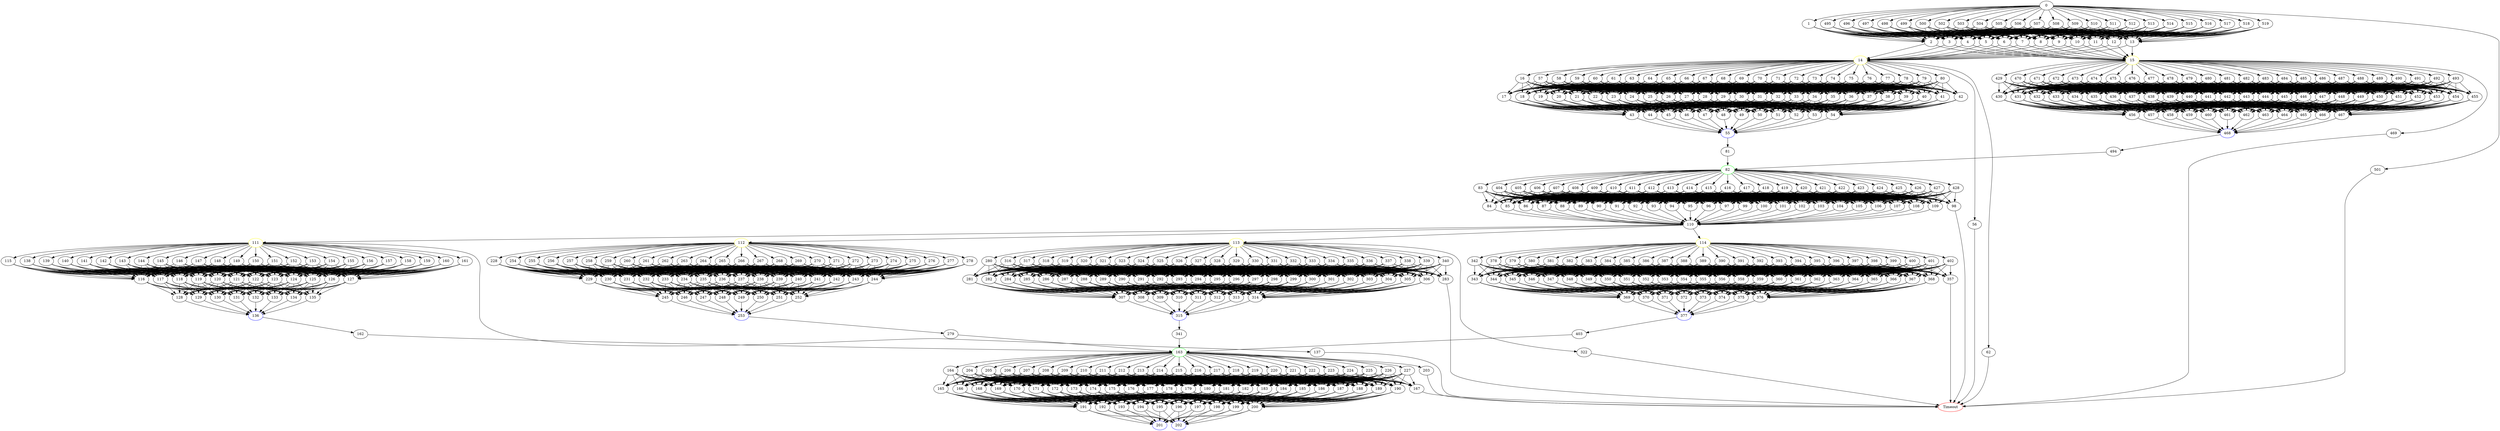 digraph G {
	0 -> 1;
	0 -> 495;
	0 -> 496;
	0 -> 497;
	0 -> 498;
	0 -> 499;
	0 -> 500;
	0 -> 501;
	0 -> 502;
	0 -> 503;
	0 -> 504;
	0 -> 505;
	0 -> 506;
	0 -> 507;
	0 -> 508;
	0 -> 509;
	0 -> 510;
	0 -> 511;
	0 -> 512;
	0 -> 513;
	0 -> 514;
	0 -> 515;
	0 -> 516;
	0 -> 517;
	0 -> 518;
	0 -> 519;
	1 -> 2;
	1 -> 3;
	1 -> 4;
	1 -> 5;
	1 -> 6;
	1 -> 7;
	1 -> 8;
	1 -> 9;
	1 -> 10;
	1 -> 11;
	1 -> 12;
	1 -> 13;
	2 -> "14";
14 [color=yellow];
	2 -> "15";
15 [color=yellow];
	3 -> "14";
14 [color=yellow];
	3 -> "15";
15 [color=yellow];
	4 -> "14";
14 [color=yellow];
	4 -> "15";
15 [color=yellow];
	5 -> "14";
14 [color=yellow];
	5 -> "15";
15 [color=yellow];
	6 -> "14";
14 [color=yellow];
	6 -> "15";
15 [color=yellow];
	7 -> "14";
14 [color=yellow];
	7 -> "15";
15 [color=yellow];
	8 -> "14";
14 [color=yellow];
	8 -> "15";
15 [color=yellow];
	9 -> "14";
14 [color=yellow];
	9 -> "15";
15 [color=yellow];
	10 -> "14";
14 [color=yellow];
	10 -> "15";
15 [color=yellow];
	11 -> "14";
14 [color=yellow];
	11 -> "15";
15 [color=yellow];
	12 -> "14";
14 [color=yellow];
	12 -> "15";
15 [color=yellow];
	13 -> "14";
14 [color=yellow];
	13 -> "15";
15 [color=yellow];
	14 -> 16;
	14 -> 56;
	14 -> 57;
	14 -> 58;
	14 -> 59;
	14 -> 60;
	14 -> 61;
	14 -> 62;
	14 -> 63;
	14 -> 64;
	14 -> 65;
	14 -> 66;
	14 -> 67;
	14 -> 68;
	14 -> 69;
	14 -> 70;
	14 -> 71;
	14 -> 72;
	14 -> 73;
	14 -> 74;
	14 -> 75;
	14 -> 76;
	14 -> 77;
	14 -> 78;
	14 -> 79;
	14 -> 80;
	15 -> 429;
	15 -> 469;
	15 -> 470;
	15 -> 471;
	15 -> 472;
	15 -> 473;
	15 -> 474;
	15 -> 475;
	15 -> 476;
	15 -> 477;
	15 -> 478;
	15 -> 479;
	15 -> 480;
	15 -> 481;
	15 -> 482;
	15 -> 483;
	15 -> 484;
	15 -> 485;
	15 -> 486;
	15 -> 487;
	15 -> 488;
	15 -> 489;
	15 -> 490;
	15 -> 491;
	15 -> 492;
	15 -> 493;
	16 -> 17;
	16 -> 18;
	16 -> 19;
	16 -> 20;
	16 -> 21;
	16 -> 22;
	16 -> 23;
	16 -> 24;
	16 -> 25;
	16 -> 26;
	16 -> 27;
	16 -> 28;
	16 -> 29;
	16 -> 30;
	16 -> 31;
	16 -> 32;
	16 -> 33;
	16 -> 34;
	16 -> 35;
	16 -> 36;
	16 -> 37;
	16 -> 38;
	16 -> 39;
	16 -> 40;
	16 -> 41;
	16 -> 42;
	17 -> 43;
	17 -> 44;
	17 -> 45;
	17 -> 46;
	17 -> 47;
	17 -> 48;
	17 -> 49;
	17 -> 50;
	17 -> 51;
	17 -> 52;
	17 -> 53;
	17 -> 54;
	18 -> 43;
	18 -> 44;
	18 -> 45;
	18 -> 46;
	18 -> 47;
	18 -> 48;
	18 -> 49;
	18 -> 50;
	18 -> 51;
	18 -> 52;
	18 -> 53;
	18 -> 54;
	19 -> 43;
	19 -> 44;
	19 -> 45;
	19 -> 46;
	19 -> 47;
	19 -> 48;
	19 -> 49;
	19 -> 50;
	19 -> 51;
	19 -> 52;
	19 -> 53;
	19 -> 54;
	20 -> 43;
	20 -> 44;
	20 -> 45;
	20 -> 46;
	20 -> 47;
	20 -> 48;
	20 -> 49;
	20 -> 50;
	20 -> 51;
	20 -> 52;
	20 -> 53;
	20 -> 54;
	21 -> 43;
	21 -> 44;
	21 -> 45;
	21 -> 46;
	21 -> 47;
	21 -> 48;
	21 -> 49;
	21 -> 50;
	21 -> 51;
	21 -> 52;
	21 -> 53;
	21 -> 54;
	22 -> 43;
	22 -> 44;
	22 -> 45;
	22 -> 46;
	22 -> 47;
	22 -> 48;
	22 -> 49;
	22 -> 50;
	22 -> 51;
	22 -> 52;
	22 -> 53;
	22 -> 54;
	23 -> 43;
	23 -> 44;
	23 -> 45;
	23 -> 46;
	23 -> 47;
	23 -> 48;
	23 -> 49;
	23 -> 50;
	23 -> 51;
	23 -> 52;
	23 -> 53;
	23 -> 54;
	24 -> 43;
	24 -> 44;
	24 -> 45;
	24 -> 46;
	24 -> 47;
	24 -> 48;
	24 -> 49;
	24 -> 50;
	24 -> 51;
	24 -> 52;
	24 -> 53;
	24 -> 54;
	25 -> 43;
	25 -> 44;
	25 -> 45;
	25 -> 46;
	25 -> 47;
	25 -> 48;
	25 -> 49;
	25 -> 50;
	25 -> 51;
	25 -> 52;
	25 -> 53;
	25 -> 54;
	26 -> 43;
	26 -> 44;
	26 -> 45;
	26 -> 46;
	26 -> 47;
	26 -> 48;
	26 -> 49;
	26 -> 50;
	26 -> 51;
	26 -> 52;
	26 -> 53;
	26 -> 54;
	27 -> 43;
	27 -> 44;
	27 -> 45;
	27 -> 46;
	27 -> 47;
	27 -> 48;
	27 -> 49;
	27 -> 50;
	27 -> 51;
	27 -> 52;
	27 -> 53;
	27 -> 54;
	28 -> 43;
	28 -> 44;
	28 -> 45;
	28 -> 46;
	28 -> 47;
	28 -> 48;
	28 -> 49;
	28 -> 50;
	28 -> 51;
	28 -> 52;
	28 -> 53;
	28 -> 54;
	29 -> 43;
	29 -> 44;
	29 -> 45;
	29 -> 46;
	29 -> 47;
	29 -> 48;
	29 -> 49;
	29 -> 50;
	29 -> 51;
	29 -> 52;
	29 -> 53;
	29 -> 54;
	30 -> 43;
	30 -> 44;
	30 -> 45;
	30 -> 46;
	30 -> 47;
	30 -> 48;
	30 -> 49;
	30 -> 50;
	30 -> 51;
	30 -> 52;
	30 -> 53;
	30 -> 54;
	31 -> 43;
	31 -> 44;
	31 -> 45;
	31 -> 46;
	31 -> 47;
	31 -> 48;
	31 -> 49;
	31 -> 50;
	31 -> 51;
	31 -> 52;
	31 -> 53;
	31 -> 54;
	32 -> 43;
	32 -> 44;
	32 -> 45;
	32 -> 46;
	32 -> 47;
	32 -> 48;
	32 -> 49;
	32 -> 50;
	32 -> 51;
	32 -> 52;
	32 -> 53;
	32 -> 54;
	33 -> 43;
	33 -> 44;
	33 -> 45;
	33 -> 46;
	33 -> 47;
	33 -> 48;
	33 -> 49;
	33 -> 50;
	33 -> 51;
	33 -> 52;
	33 -> 53;
	33 -> 54;
	34 -> 43;
	34 -> 44;
	34 -> 45;
	34 -> 46;
	34 -> 47;
	34 -> 48;
	34 -> 49;
	34 -> 50;
	34 -> 51;
	34 -> 52;
	34 -> 53;
	34 -> 54;
	35 -> 43;
	35 -> 44;
	35 -> 45;
	35 -> 46;
	35 -> 47;
	35 -> 48;
	35 -> 49;
	35 -> 50;
	35 -> 51;
	35 -> 52;
	35 -> 53;
	35 -> 54;
	36 -> 43;
	36 -> 44;
	36 -> 45;
	36 -> 46;
	36 -> 47;
	36 -> 48;
	36 -> 49;
	36 -> 50;
	36 -> 51;
	36 -> 52;
	36 -> 53;
	36 -> 54;
	37 -> 43;
	37 -> 44;
	37 -> 45;
	37 -> 46;
	37 -> 47;
	37 -> 48;
	37 -> 49;
	37 -> 50;
	37 -> 51;
	37 -> 52;
	37 -> 53;
	37 -> 54;
	38 -> 43;
	38 -> 44;
	38 -> 45;
	38 -> 46;
	38 -> 47;
	38 -> 48;
	38 -> 49;
	38 -> 50;
	38 -> 51;
	38 -> 52;
	38 -> 53;
	38 -> 54;
	39 -> 43;
	39 -> 44;
	39 -> 45;
	39 -> 46;
	39 -> 47;
	39 -> 48;
	39 -> 49;
	39 -> 50;
	39 -> 51;
	39 -> 52;
	39 -> 53;
	39 -> 54;
	40 -> 43;
	40 -> 44;
	40 -> 45;
	40 -> 46;
	40 -> 47;
	40 -> 48;
	40 -> 49;
	40 -> 50;
	40 -> 51;
	40 -> 52;
	40 -> 53;
	40 -> 54;
	41 -> 43;
	41 -> 44;
	41 -> 45;
	41 -> 46;
	41 -> 47;
	41 -> 48;
	41 -> 49;
	41 -> 50;
	41 -> 51;
	41 -> 52;
	41 -> 53;
	41 -> 54;
	42 -> 43;
	42 -> 44;
	42 -> 45;
	42 -> 46;
	42 -> 47;
	42 -> 48;
	42 -> 49;
	42 -> 50;
	42 -> 51;
	42 -> 52;
	42 -> 53;
	42 -> 54;
	43 -> "55";
55 [color=blue];
	44 -> "55";
55 [color=blue];
	45 -> "55";
55 [color=blue];
	46 -> "55";
55 [color=blue];
	47 -> "55";
55 [color=blue];
	48 -> "55";
55 [color=blue];
	49 -> "55";
55 [color=blue];
	50 -> "55";
55 [color=blue];
	51 -> "55";
55 [color=blue];
	52 -> "55";
55 [color=blue];
	53 -> "55";
55 [color=blue];
	54 -> "55";
55 [color=blue];
	55 -> 81;
	56 -> "Timeout";
Timeout [color=red];
	57 -> 17;
	57 -> 18;
	57 -> 19;
	57 -> 20;
	57 -> 21;
	57 -> 22;
	57 -> 23;
	57 -> 24;
	57 -> 25;
	57 -> 26;
	57 -> 27;
	57 -> 28;
	57 -> 29;
	57 -> 30;
	57 -> 31;
	57 -> 32;
	57 -> 33;
	57 -> 34;
	57 -> 35;
	57 -> 36;
	57 -> 37;
	57 -> 38;
	57 -> 39;
	57 -> 40;
	57 -> 41;
	57 -> 42;
	58 -> 17;
	58 -> 18;
	58 -> 19;
	58 -> 20;
	58 -> 21;
	58 -> 22;
	58 -> 23;
	58 -> 24;
	58 -> 25;
	58 -> 26;
	58 -> 27;
	58 -> 28;
	58 -> 29;
	58 -> 30;
	58 -> 31;
	58 -> 32;
	58 -> 33;
	58 -> 34;
	58 -> 35;
	58 -> 36;
	58 -> 37;
	58 -> 38;
	58 -> 39;
	58 -> 40;
	58 -> 41;
	58 -> 42;
	59 -> 17;
	59 -> 18;
	59 -> 19;
	59 -> 20;
	59 -> 21;
	59 -> 22;
	59 -> 23;
	59 -> 24;
	59 -> 25;
	59 -> 26;
	59 -> 27;
	59 -> 28;
	59 -> 29;
	59 -> 30;
	59 -> 31;
	59 -> 32;
	59 -> 33;
	59 -> 34;
	59 -> 35;
	59 -> 36;
	59 -> 37;
	59 -> 38;
	59 -> 39;
	59 -> 40;
	59 -> 41;
	59 -> 42;
	60 -> 17;
	60 -> 18;
	60 -> 19;
	60 -> 20;
	60 -> 21;
	60 -> 22;
	60 -> 23;
	60 -> 24;
	60 -> 25;
	60 -> 26;
	60 -> 27;
	60 -> 28;
	60 -> 29;
	60 -> 30;
	60 -> 31;
	60 -> 32;
	60 -> 33;
	60 -> 34;
	60 -> 35;
	60 -> 36;
	60 -> 37;
	60 -> 38;
	60 -> 39;
	60 -> 40;
	60 -> 41;
	60 -> 42;
	61 -> 17;
	61 -> 18;
	61 -> 19;
	61 -> 20;
	61 -> 21;
	61 -> 22;
	61 -> 23;
	61 -> 24;
	61 -> 25;
	61 -> 26;
	61 -> 27;
	61 -> 28;
	61 -> 29;
	61 -> 30;
	61 -> 31;
	61 -> 32;
	61 -> 33;
	61 -> 34;
	61 -> 35;
	61 -> 36;
	61 -> 37;
	61 -> 38;
	61 -> 39;
	61 -> 40;
	61 -> 41;
	61 -> 42;
	62 -> "Timeout";
Timeout [color=red];
	63 -> 17;
	63 -> 18;
	63 -> 19;
	63 -> 20;
	63 -> 21;
	63 -> 22;
	63 -> 23;
	63 -> 24;
	63 -> 25;
	63 -> 26;
	63 -> 27;
	63 -> 28;
	63 -> 29;
	63 -> 30;
	63 -> 31;
	63 -> 32;
	63 -> 33;
	63 -> 34;
	63 -> 35;
	63 -> 36;
	63 -> 37;
	63 -> 38;
	63 -> 39;
	63 -> 40;
	63 -> 41;
	63 -> 42;
	64 -> 17;
	64 -> 18;
	64 -> 19;
	64 -> 20;
	64 -> 21;
	64 -> 22;
	64 -> 23;
	64 -> 24;
	64 -> 25;
	64 -> 26;
	64 -> 27;
	64 -> 28;
	64 -> 29;
	64 -> 30;
	64 -> 31;
	64 -> 32;
	64 -> 33;
	64 -> 34;
	64 -> 35;
	64 -> 36;
	64 -> 37;
	64 -> 38;
	64 -> 39;
	64 -> 40;
	64 -> 41;
	64 -> 42;
	65 -> 17;
	65 -> 18;
	65 -> 19;
	65 -> 20;
	65 -> 21;
	65 -> 22;
	65 -> 23;
	65 -> 24;
	65 -> 25;
	65 -> 26;
	65 -> 27;
	65 -> 28;
	65 -> 29;
	65 -> 30;
	65 -> 31;
	65 -> 32;
	65 -> 33;
	65 -> 34;
	65 -> 35;
	65 -> 36;
	65 -> 37;
	65 -> 38;
	65 -> 39;
	65 -> 40;
	65 -> 41;
	65 -> 42;
	66 -> 17;
	66 -> 18;
	66 -> 19;
	66 -> 20;
	66 -> 21;
	66 -> 22;
	66 -> 23;
	66 -> 24;
	66 -> 25;
	66 -> 26;
	66 -> 27;
	66 -> 28;
	66 -> 29;
	66 -> 30;
	66 -> 31;
	66 -> 32;
	66 -> 33;
	66 -> 34;
	66 -> 35;
	66 -> 36;
	66 -> 37;
	66 -> 38;
	66 -> 39;
	66 -> 40;
	66 -> 41;
	66 -> 42;
	67 -> 17;
	67 -> 18;
	67 -> 19;
	67 -> 20;
	67 -> 21;
	67 -> 22;
	67 -> 23;
	67 -> 24;
	67 -> 25;
	67 -> 26;
	67 -> 27;
	67 -> 28;
	67 -> 29;
	67 -> 30;
	67 -> 31;
	67 -> 32;
	67 -> 33;
	67 -> 34;
	67 -> 35;
	67 -> 36;
	67 -> 37;
	67 -> 38;
	67 -> 39;
	67 -> 40;
	67 -> 41;
	67 -> 42;
	68 -> 17;
	68 -> 18;
	68 -> 19;
	68 -> 20;
	68 -> 21;
	68 -> 22;
	68 -> 23;
	68 -> 24;
	68 -> 25;
	68 -> 26;
	68 -> 27;
	68 -> 28;
	68 -> 29;
	68 -> 30;
	68 -> 31;
	68 -> 32;
	68 -> 33;
	68 -> 34;
	68 -> 35;
	68 -> 36;
	68 -> 37;
	68 -> 38;
	68 -> 39;
	68 -> 40;
	68 -> 41;
	68 -> 42;
	69 -> 17;
	69 -> 18;
	69 -> 19;
	69 -> 20;
	69 -> 21;
	69 -> 22;
	69 -> 23;
	69 -> 24;
	69 -> 25;
	69 -> 26;
	69 -> 27;
	69 -> 28;
	69 -> 29;
	69 -> 30;
	69 -> 31;
	69 -> 32;
	69 -> 33;
	69 -> 34;
	69 -> 35;
	69 -> 36;
	69 -> 37;
	69 -> 38;
	69 -> 39;
	69 -> 40;
	69 -> 41;
	69 -> 42;
	70 -> 17;
	70 -> 18;
	70 -> 19;
	70 -> 20;
	70 -> 21;
	70 -> 22;
	70 -> 23;
	70 -> 24;
	70 -> 25;
	70 -> 26;
	70 -> 27;
	70 -> 28;
	70 -> 29;
	70 -> 30;
	70 -> 31;
	70 -> 32;
	70 -> 33;
	70 -> 34;
	70 -> 35;
	70 -> 36;
	70 -> 37;
	70 -> 38;
	70 -> 39;
	70 -> 40;
	70 -> 41;
	70 -> 42;
	71 -> 17;
	71 -> 18;
	71 -> 19;
	71 -> 20;
	71 -> 21;
	71 -> 22;
	71 -> 23;
	71 -> 24;
	71 -> 25;
	71 -> 26;
	71 -> 27;
	71 -> 28;
	71 -> 29;
	71 -> 30;
	71 -> 31;
	71 -> 32;
	71 -> 33;
	71 -> 34;
	71 -> 35;
	71 -> 36;
	71 -> 37;
	71 -> 38;
	71 -> 39;
	71 -> 40;
	71 -> 41;
	71 -> 42;
	72 -> 17;
	72 -> 18;
	72 -> 19;
	72 -> 20;
	72 -> 21;
	72 -> 22;
	72 -> 23;
	72 -> 24;
	72 -> 25;
	72 -> 26;
	72 -> 27;
	72 -> 28;
	72 -> 29;
	72 -> 30;
	72 -> 31;
	72 -> 32;
	72 -> 33;
	72 -> 34;
	72 -> 35;
	72 -> 36;
	72 -> 37;
	72 -> 38;
	72 -> 39;
	72 -> 40;
	72 -> 41;
	72 -> 42;
	73 -> 17;
	73 -> 18;
	73 -> 19;
	73 -> 20;
	73 -> 21;
	73 -> 22;
	73 -> 23;
	73 -> 24;
	73 -> 25;
	73 -> 26;
	73 -> 27;
	73 -> 28;
	73 -> 29;
	73 -> 30;
	73 -> 31;
	73 -> 32;
	73 -> 33;
	73 -> 34;
	73 -> 35;
	73 -> 36;
	73 -> 37;
	73 -> 38;
	73 -> 39;
	73 -> 40;
	73 -> 41;
	73 -> 42;
	74 -> 17;
	74 -> 18;
	74 -> 19;
	74 -> 20;
	74 -> 21;
	74 -> 22;
	74 -> 23;
	74 -> 24;
	74 -> 25;
	74 -> 26;
	74 -> 27;
	74 -> 28;
	74 -> 29;
	74 -> 30;
	74 -> 31;
	74 -> 32;
	74 -> 33;
	74 -> 34;
	74 -> 35;
	74 -> 36;
	74 -> 37;
	74 -> 38;
	74 -> 39;
	74 -> 40;
	74 -> 41;
	74 -> 42;
	75 -> 17;
	75 -> 18;
	75 -> 19;
	75 -> 20;
	75 -> 21;
	75 -> 22;
	75 -> 23;
	75 -> 24;
	75 -> 25;
	75 -> 26;
	75 -> 27;
	75 -> 28;
	75 -> 29;
	75 -> 30;
	75 -> 31;
	75 -> 32;
	75 -> 33;
	75 -> 34;
	75 -> 35;
	75 -> 36;
	75 -> 37;
	75 -> 38;
	75 -> 39;
	75 -> 40;
	75 -> 41;
	75 -> 42;
	76 -> 17;
	76 -> 18;
	76 -> 19;
	76 -> 20;
	76 -> 21;
	76 -> 22;
	76 -> 23;
	76 -> 24;
	76 -> 25;
	76 -> 26;
	76 -> 27;
	76 -> 28;
	76 -> 29;
	76 -> 30;
	76 -> 31;
	76 -> 32;
	76 -> 33;
	76 -> 34;
	76 -> 35;
	76 -> 36;
	76 -> 37;
	76 -> 38;
	76 -> 39;
	76 -> 40;
	76 -> 41;
	76 -> 42;
	77 -> 17;
	77 -> 18;
	77 -> 19;
	77 -> 20;
	77 -> 21;
	77 -> 22;
	77 -> 23;
	77 -> 24;
	77 -> 25;
	77 -> 26;
	77 -> 27;
	77 -> 28;
	77 -> 29;
	77 -> 30;
	77 -> 31;
	77 -> 32;
	77 -> 33;
	77 -> 34;
	77 -> 35;
	77 -> 36;
	77 -> 37;
	77 -> 38;
	77 -> 39;
	77 -> 40;
	77 -> 41;
	77 -> 42;
	78 -> 17;
	78 -> 18;
	78 -> 19;
	78 -> 20;
	78 -> 21;
	78 -> 22;
	78 -> 23;
	78 -> 24;
	78 -> 25;
	78 -> 26;
	78 -> 27;
	78 -> 28;
	78 -> 29;
	78 -> 30;
	78 -> 31;
	78 -> 32;
	78 -> 33;
	78 -> 34;
	78 -> 35;
	78 -> 36;
	78 -> 37;
	78 -> 38;
	78 -> 39;
	78 -> 40;
	78 -> 41;
	78 -> 42;
	79 -> 17;
	79 -> 18;
	79 -> 19;
	79 -> 20;
	79 -> 21;
	79 -> 22;
	79 -> 23;
	79 -> 24;
	79 -> 25;
	79 -> 26;
	79 -> 27;
	79 -> 28;
	79 -> 29;
	79 -> 30;
	79 -> 31;
	79 -> 32;
	79 -> 33;
	79 -> 34;
	79 -> 35;
	79 -> 36;
	79 -> 37;
	79 -> 38;
	79 -> 39;
	79 -> 40;
	79 -> 41;
	79 -> 42;
	80 -> 17;
	80 -> 18;
	80 -> 19;
	80 -> 20;
	80 -> 21;
	80 -> 22;
	80 -> 23;
	80 -> 24;
	80 -> 25;
	80 -> 26;
	80 -> 27;
	80 -> 28;
	80 -> 29;
	80 -> 30;
	80 -> 31;
	80 -> 32;
	80 -> 33;
	80 -> 34;
	80 -> 35;
	80 -> 36;
	80 -> 37;
	80 -> 38;
	80 -> 39;
	80 -> 40;
	80 -> 41;
	80 -> 42;
	81 -> "82";
82 [color=green];
	82 -> 83;
	82 -> 404;
	82 -> 405;
	82 -> 406;
	82 -> 407;
	82 -> 408;
	82 -> 409;
	82 -> 410;
	82 -> 411;
	82 -> 412;
	82 -> 413;
	82 -> 414;
	82 -> 415;
	82 -> 416;
	82 -> 417;
	82 -> 418;
	82 -> 419;
	82 -> 420;
	82 -> 421;
	82 -> 422;
	82 -> 423;
	82 -> 424;
	82 -> 425;
	82 -> 426;
	82 -> 427;
	82 -> 428;
	83 -> 84;
	83 -> 85;
	83 -> 86;
	83 -> 87;
	83 -> 88;
	83 -> 89;
	83 -> 90;
	83 -> 91;
	83 -> 92;
	83 -> 93;
	83 -> 94;
	83 -> 95;
	83 -> 96;
	83 -> 97;
	83 -> 98;
	83 -> 99;
	83 -> 100;
	83 -> 101;
	83 -> 102;
	83 -> 103;
	83 -> 104;
	83 -> 105;
	83 -> 106;
	83 -> 107;
	83 -> 108;
	83 -> 109;
	84 -> 110;
	85 -> 110;
	86 -> 110;
	87 -> 110;
	88 -> 110;
	89 -> 110;
	90 -> 110;
	91 -> 110;
	92 -> 110;
	93 -> 110;
	94 -> 110;
	95 -> 110;
	96 -> 110;
	97 -> 110;
	98 -> "Timeout";
Timeout [color=red];
	99 -> 110;
	100 -> 110;
	101 -> 110;
	102 -> 110;
	103 -> 110;
	104 -> 110;
	105 -> 110;
	106 -> 110;
	107 -> 110;
	108 -> 110;
	109 -> 110;
	110 -> "111";
111 [color=yellow];
	110 -> "112";
112 [color=yellow];
	110 -> "113";
113 [color=yellow];
	110 -> "114";
114 [color=yellow];
	111 -> 115;
	111 -> 137;
	111 -> 138;
	111 -> 139;
	111 -> 140;
	111 -> 141;
	111 -> 142;
	111 -> 143;
	111 -> 144;
	111 -> 145;
	111 -> 146;
	111 -> 147;
	111 -> 148;
	111 -> 149;
	111 -> 150;
	111 -> 151;
	111 -> 152;
	111 -> 153;
	111 -> 154;
	111 -> 155;
	111 -> 156;
	111 -> 157;
	111 -> 158;
	111 -> 159;
	111 -> 160;
	111 -> 161;
	112 -> 228;
	112 -> 254;
	112 -> 255;
	112 -> 256;
	112 -> 257;
	112 -> 258;
	112 -> 259;
	112 -> 260;
	112 -> 261;
	112 -> 262;
	112 -> 263;
	112 -> 264;
	112 -> 265;
	112 -> 266;
	112 -> 267;
	112 -> 268;
	112 -> 269;
	112 -> 270;
	112 -> 271;
	112 -> 272;
	112 -> 273;
	112 -> 274;
	112 -> 275;
	112 -> 276;
	112 -> 277;
	112 -> 278;
	113 -> 280;
	113 -> 316;
	113 -> 317;
	113 -> 318;
	113 -> 319;
	113 -> 320;
	113 -> 321;
	113 -> 322;
	113 -> 323;
	113 -> 324;
	113 -> 325;
	113 -> 326;
	113 -> 327;
	113 -> 328;
	113 -> 329;
	113 -> 330;
	113 -> 331;
	113 -> 332;
	113 -> 333;
	113 -> 334;
	113 -> 335;
	113 -> 336;
	113 -> 337;
	113 -> 338;
	113 -> 339;
	113 -> 340;
	114 -> 342;
	114 -> 378;
	114 -> 379;
	114 -> 380;
	114 -> 381;
	114 -> 382;
	114 -> 383;
	114 -> 384;
	114 -> 385;
	114 -> 386;
	114 -> 387;
	114 -> 388;
	114 -> 389;
	114 -> 390;
	114 -> 391;
	114 -> 392;
	114 -> 393;
	114 -> 394;
	114 -> 395;
	114 -> 396;
	114 -> 397;
	114 -> 398;
	114 -> 399;
	114 -> 400;
	114 -> 401;
	114 -> 402;
	115 -> 116;
	115 -> 117;
	115 -> 118;
	115 -> 119;
	115 -> 120;
	115 -> 121;
	115 -> 122;
	115 -> 123;
	115 -> 124;
	115 -> 125;
	115 -> 126;
	115 -> 127;
	116 -> 128;
	116 -> 129;
	116 -> 130;
	116 -> 131;
	116 -> 132;
	116 -> 133;
	116 -> 134;
	116 -> 135;
	117 -> 128;
	117 -> 129;
	117 -> 130;
	117 -> 131;
	117 -> 132;
	117 -> 133;
	117 -> 134;
	117 -> 135;
	118 -> 128;
	118 -> 129;
	118 -> 130;
	118 -> 131;
	118 -> 132;
	118 -> 133;
	118 -> 134;
	118 -> 135;
	119 -> 128;
	119 -> 129;
	119 -> 130;
	119 -> 131;
	119 -> 132;
	119 -> 133;
	119 -> 134;
	119 -> 135;
	120 -> 128;
	120 -> 129;
	120 -> 130;
	120 -> 131;
	120 -> 132;
	120 -> 133;
	120 -> 134;
	120 -> 135;
	121 -> 128;
	121 -> 129;
	121 -> 130;
	121 -> 131;
	121 -> 132;
	121 -> 133;
	121 -> 134;
	121 -> 135;
	122 -> 128;
	122 -> 129;
	122 -> 130;
	122 -> 131;
	122 -> 132;
	122 -> 133;
	122 -> 134;
	122 -> 135;
	123 -> 128;
	123 -> 129;
	123 -> 130;
	123 -> 131;
	123 -> 132;
	123 -> 133;
	123 -> 134;
	123 -> 135;
	124 -> 128;
	124 -> 129;
	124 -> 130;
	124 -> 131;
	124 -> 132;
	124 -> 133;
	124 -> 134;
	124 -> 135;
	125 -> 128;
	125 -> 129;
	125 -> 130;
	125 -> 131;
	125 -> 132;
	125 -> 133;
	125 -> 134;
	125 -> 135;
	126 -> 128;
	126 -> 129;
	126 -> 130;
	126 -> 131;
	126 -> 132;
	126 -> 133;
	126 -> 134;
	126 -> 135;
	127 -> 128;
	127 -> 129;
	127 -> 130;
	127 -> 131;
	127 -> 132;
	127 -> 133;
	127 -> 134;
	127 -> 135;
	128 -> "136";
136 [color=blue];
	129 -> "136";
136 [color=blue];
	130 -> "136";
136 [color=blue];
	131 -> "136";
136 [color=blue];
	132 -> "136";
136 [color=blue];
	133 -> "136";
136 [color=blue];
	134 -> "136";
136 [color=blue];
	135 -> "136";
136 [color=blue];
	136 -> 162;
	137 -> "Timeout";
Timeout [color=red];
	138 -> 116;
	138 -> 117;
	138 -> 118;
	138 -> 119;
	138 -> 120;
	138 -> 121;
	138 -> 122;
	138 -> 123;
	138 -> 124;
	138 -> 125;
	138 -> 126;
	138 -> 127;
	139 -> 116;
	139 -> 117;
	139 -> 118;
	139 -> 119;
	139 -> 120;
	139 -> 121;
	139 -> 122;
	139 -> 123;
	139 -> 124;
	139 -> 125;
	139 -> 126;
	139 -> 127;
	140 -> 116;
	140 -> 117;
	140 -> 118;
	140 -> 119;
	140 -> 120;
	140 -> 121;
	140 -> 122;
	140 -> 123;
	140 -> 124;
	140 -> 125;
	140 -> 126;
	140 -> 127;
	141 -> 116;
	141 -> 117;
	141 -> 118;
	141 -> 119;
	141 -> 120;
	141 -> 121;
	141 -> 122;
	141 -> 123;
	141 -> 124;
	141 -> 125;
	141 -> 126;
	141 -> 127;
	142 -> 116;
	142 -> 117;
	142 -> 118;
	142 -> 119;
	142 -> 120;
	142 -> 121;
	142 -> 122;
	142 -> 123;
	142 -> 124;
	142 -> 125;
	142 -> 126;
	142 -> 127;
	143 -> 116;
	143 -> 117;
	143 -> 118;
	143 -> 119;
	143 -> 120;
	143 -> 121;
	143 -> 122;
	143 -> 123;
	143 -> 124;
	143 -> 125;
	143 -> 126;
	143 -> 127;
	144 -> 116;
	144 -> 117;
	144 -> 118;
	144 -> 119;
	144 -> 120;
	144 -> 121;
	144 -> 122;
	144 -> 123;
	144 -> 124;
	144 -> 125;
	144 -> 126;
	144 -> 127;
	145 -> 116;
	145 -> 117;
	145 -> 118;
	145 -> 119;
	145 -> 120;
	145 -> 121;
	145 -> 122;
	145 -> 123;
	145 -> 124;
	145 -> 125;
	145 -> 126;
	145 -> 127;
	146 -> 116;
	146 -> 117;
	146 -> 118;
	146 -> 119;
	146 -> 120;
	146 -> 121;
	146 -> 122;
	146 -> 123;
	146 -> 124;
	146 -> 125;
	146 -> 126;
	146 -> 127;
	147 -> 116;
	147 -> 117;
	147 -> 118;
	147 -> 119;
	147 -> 120;
	147 -> 121;
	147 -> 122;
	147 -> 123;
	147 -> 124;
	147 -> 125;
	147 -> 126;
	147 -> 127;
	148 -> 116;
	148 -> 117;
	148 -> 118;
	148 -> 119;
	148 -> 120;
	148 -> 121;
	148 -> 122;
	148 -> 123;
	148 -> 124;
	148 -> 125;
	148 -> 126;
	148 -> 127;
	149 -> 116;
	149 -> 117;
	149 -> 118;
	149 -> 119;
	149 -> 120;
	149 -> 121;
	149 -> 122;
	149 -> 123;
	149 -> 124;
	149 -> 125;
	149 -> 126;
	149 -> 127;
	150 -> 116;
	150 -> 117;
	150 -> 118;
	150 -> 119;
	150 -> 120;
	150 -> 121;
	150 -> 122;
	150 -> 123;
	150 -> 124;
	150 -> 125;
	150 -> 126;
	150 -> 127;
	151 -> 116;
	151 -> 117;
	151 -> 118;
	151 -> 119;
	151 -> 120;
	151 -> 121;
	151 -> 122;
	151 -> 123;
	151 -> 124;
	151 -> 125;
	151 -> 126;
	151 -> 127;
	152 -> 116;
	152 -> 117;
	152 -> 118;
	152 -> 119;
	152 -> 120;
	152 -> 121;
	152 -> 122;
	152 -> 123;
	152 -> 124;
	152 -> 125;
	152 -> 126;
	152 -> 127;
	153 -> 116;
	153 -> 117;
	153 -> 118;
	153 -> 119;
	153 -> 120;
	153 -> 121;
	153 -> 122;
	153 -> 123;
	153 -> 124;
	153 -> 125;
	153 -> 126;
	153 -> 127;
	154 -> 116;
	154 -> 117;
	154 -> 118;
	154 -> 119;
	154 -> 120;
	154 -> 121;
	154 -> 122;
	154 -> 123;
	154 -> 124;
	154 -> 125;
	154 -> 126;
	154 -> 127;
	155 -> 116;
	155 -> 117;
	155 -> 118;
	155 -> 119;
	155 -> 120;
	155 -> 121;
	155 -> 122;
	155 -> 123;
	155 -> 124;
	155 -> 125;
	155 -> 126;
	155 -> 127;
	156 -> 116;
	156 -> 117;
	156 -> 118;
	156 -> 119;
	156 -> 120;
	156 -> 121;
	156 -> 122;
	156 -> 123;
	156 -> 124;
	156 -> 125;
	156 -> 126;
	156 -> 127;
	157 -> 116;
	157 -> 117;
	157 -> 118;
	157 -> 119;
	157 -> 120;
	157 -> 121;
	157 -> 122;
	157 -> 123;
	157 -> 124;
	157 -> 125;
	157 -> 126;
	157 -> 127;
	158 -> 116;
	158 -> 117;
	158 -> 118;
	158 -> 119;
	158 -> 120;
	158 -> 121;
	158 -> 122;
	158 -> 123;
	158 -> 124;
	158 -> 125;
	158 -> 126;
	158 -> 127;
	159 -> 116;
	159 -> 117;
	159 -> 118;
	159 -> 119;
	159 -> 120;
	159 -> 121;
	159 -> 122;
	159 -> 123;
	159 -> 124;
	159 -> 125;
	159 -> 126;
	159 -> 127;
	160 -> 116;
	160 -> 117;
	160 -> 118;
	160 -> 119;
	160 -> 120;
	160 -> 121;
	160 -> 122;
	160 -> 123;
	160 -> 124;
	160 -> 125;
	160 -> 126;
	160 -> 127;
	161 -> 116;
	161 -> 117;
	161 -> 118;
	161 -> 119;
	161 -> 120;
	161 -> 121;
	161 -> 122;
	161 -> 123;
	161 -> 124;
	161 -> 125;
	161 -> 126;
	161 -> 127;
	162 -> "163";
163 [color=green];
	163 -> 164;
	163 -> 203;
	163 -> 204;
	163 -> 205;
	163 -> 206;
	163 -> 207;
	163 -> 208;
	163 -> 209;
	163 -> 210;
	163 -> 211;
	163 -> 212;
	163 -> 213;
	163 -> 214;
	163 -> 215;
	163 -> 216;
	163 -> 217;
	163 -> 218;
	163 -> 219;
	163 -> 220;
	163 -> 221;
	163 -> 222;
	163 -> 223;
	163 -> 224;
	163 -> 225;
	163 -> 226;
	163 -> 227;
	164 -> 165;
	164 -> 166;
	164 -> 167;
	164 -> 168;
	164 -> 169;
	164 -> 170;
	164 -> 171;
	164 -> 172;
	164 -> 173;
	164 -> 174;
	164 -> 175;
	164 -> 176;
	164 -> 177;
	164 -> 178;
	164 -> 179;
	164 -> 180;
	164 -> 181;
	164 -> 182;
	164 -> 183;
	164 -> 184;
	164 -> 185;
	164 -> 186;
	164 -> 187;
	164 -> 188;
	164 -> 189;
	164 -> 190;
	165 -> 191;
	165 -> 192;
	165 -> 193;
	165 -> 194;
	165 -> 195;
	165 -> 196;
	165 -> 197;
	165 -> 198;
	165 -> 199;
	165 -> 200;
	166 -> 191;
	166 -> 192;
	166 -> 193;
	166 -> 194;
	166 -> 195;
	166 -> 196;
	166 -> 197;
	166 -> 198;
	166 -> 199;
	166 -> 200;
	167 -> "Timeout";
Timeout [color=red];
	168 -> 191;
	168 -> 192;
	168 -> 193;
	168 -> 194;
	168 -> 195;
	168 -> 196;
	168 -> 197;
	168 -> 198;
	168 -> 199;
	168 -> 200;
	169 -> 191;
	169 -> 192;
	169 -> 193;
	169 -> 194;
	169 -> 195;
	169 -> 196;
	169 -> 197;
	169 -> 198;
	169 -> 199;
	169 -> 200;
	170 -> 191;
	170 -> 192;
	170 -> 193;
	170 -> 194;
	170 -> 195;
	170 -> 196;
	170 -> 197;
	170 -> 198;
	170 -> 199;
	170 -> 200;
	171 -> 191;
	171 -> 192;
	171 -> 193;
	171 -> 194;
	171 -> 195;
	171 -> 196;
	171 -> 197;
	171 -> 198;
	171 -> 199;
	171 -> 200;
	172 -> 191;
	172 -> 192;
	172 -> 193;
	172 -> 194;
	172 -> 195;
	172 -> 196;
	172 -> 197;
	172 -> 198;
	172 -> 199;
	172 -> 200;
	173 -> 191;
	173 -> 192;
	173 -> 193;
	173 -> 194;
	173 -> 195;
	173 -> 196;
	173 -> 197;
	173 -> 198;
	173 -> 199;
	173 -> 200;
	174 -> 191;
	174 -> 192;
	174 -> 193;
	174 -> 194;
	174 -> 195;
	174 -> 196;
	174 -> 197;
	174 -> 198;
	174 -> 199;
	174 -> 200;
	175 -> 191;
	175 -> 192;
	175 -> 193;
	175 -> 194;
	175 -> 195;
	175 -> 196;
	175 -> 197;
	175 -> 198;
	175 -> 199;
	175 -> 200;
	176 -> 191;
	176 -> 192;
	176 -> 193;
	176 -> 194;
	176 -> 195;
	176 -> 196;
	176 -> 197;
	176 -> 198;
	176 -> 199;
	176 -> 200;
	177 -> 191;
	177 -> 192;
	177 -> 193;
	177 -> 194;
	177 -> 195;
	177 -> 196;
	177 -> 197;
	177 -> 198;
	177 -> 199;
	177 -> 200;
	178 -> 191;
	178 -> 192;
	178 -> 193;
	178 -> 194;
	178 -> 195;
	178 -> 196;
	178 -> 197;
	178 -> 198;
	178 -> 199;
	178 -> 200;
	179 -> 191;
	179 -> 192;
	179 -> 193;
	179 -> 194;
	179 -> 195;
	179 -> 196;
	179 -> 197;
	179 -> 198;
	179 -> 199;
	179 -> 200;
	180 -> 191;
	180 -> 192;
	180 -> 193;
	180 -> 194;
	180 -> 195;
	180 -> 196;
	180 -> 197;
	180 -> 198;
	180 -> 199;
	180 -> 200;
	181 -> 191;
	181 -> 192;
	181 -> 193;
	181 -> 194;
	181 -> 195;
	181 -> 196;
	181 -> 197;
	181 -> 198;
	181 -> 199;
	181 -> 200;
	182 -> 191;
	182 -> 192;
	182 -> 193;
	182 -> 194;
	182 -> 195;
	182 -> 196;
	182 -> 197;
	182 -> 198;
	182 -> 199;
	182 -> 200;
	183 -> 191;
	183 -> 192;
	183 -> 193;
	183 -> 194;
	183 -> 195;
	183 -> 196;
	183 -> 197;
	183 -> 198;
	183 -> 199;
	183 -> 200;
	184 -> 191;
	184 -> 192;
	184 -> 193;
	184 -> 194;
	184 -> 195;
	184 -> 196;
	184 -> 197;
	184 -> 198;
	184 -> 199;
	184 -> 200;
	185 -> 191;
	185 -> 192;
	185 -> 193;
	185 -> 194;
	185 -> 195;
	185 -> 196;
	185 -> 197;
	185 -> 198;
	185 -> 199;
	185 -> 200;
	186 -> 191;
	186 -> 192;
	186 -> 193;
	186 -> 194;
	186 -> 195;
	186 -> 196;
	186 -> 197;
	186 -> 198;
	186 -> 199;
	186 -> 200;
	187 -> 191;
	187 -> 192;
	187 -> 193;
	187 -> 194;
	187 -> 195;
	187 -> 196;
	187 -> 197;
	187 -> 198;
	187 -> 199;
	187 -> 200;
	188 -> 191;
	188 -> 192;
	188 -> 193;
	188 -> 194;
	188 -> 195;
	188 -> 196;
	188 -> 197;
	188 -> 198;
	188 -> 199;
	188 -> 200;
	189 -> 191;
	189 -> 192;
	189 -> 193;
	189 -> 194;
	189 -> 195;
	189 -> 196;
	189 -> 197;
	189 -> 198;
	189 -> 199;
	189 -> 200;
	190 -> 191;
	190 -> 192;
	190 -> 193;
	190 -> 194;
	190 -> 195;
	190 -> 196;
	190 -> 197;
	190 -> 198;
	190 -> 199;
	190 -> 200;
	191 -> "201";
201 [color=blue];
	191 -> "202";
202 [color=blue];
	192 -> "201";
201 [color=blue];
	192 -> "202";
202 [color=blue];
	193 -> "201";
201 [color=blue];
	193 -> "202";
202 [color=blue];
	194 -> "201";
201 [color=blue];
	194 -> "202";
202 [color=blue];
	195 -> "201";
201 [color=blue];
	195 -> "202";
202 [color=blue];
	196 -> "201";
201 [color=blue];
	196 -> "202";
202 [color=blue];
	197 -> "201";
201 [color=blue];
	197 -> "202";
202 [color=blue];
	198 -> "201";
201 [color=blue];
	198 -> "202";
202 [color=blue];
	199 -> "201";
201 [color=blue];
	199 -> "202";
202 [color=blue];
	200 -> "201";
201 [color=blue];
	200 -> "202";
202 [color=blue];
	203 -> "Timeout";
Timeout [color=red];
	204 -> 165;
	204 -> 166;
	204 -> 167;
	204 -> 168;
	204 -> 169;
	204 -> 170;
	204 -> 171;
	204 -> 172;
	204 -> 173;
	204 -> 174;
	204 -> 175;
	204 -> 176;
	204 -> 177;
	204 -> 178;
	204 -> 179;
	204 -> 180;
	204 -> 181;
	204 -> 182;
	204 -> 183;
	204 -> 184;
	204 -> 185;
	204 -> 186;
	204 -> 187;
	204 -> 188;
	204 -> 189;
	204 -> 190;
	205 -> 165;
	205 -> 166;
	205 -> 167;
	205 -> 168;
	205 -> 169;
	205 -> 170;
	205 -> 171;
	205 -> 172;
	205 -> 173;
	205 -> 174;
	205 -> 175;
	205 -> 176;
	205 -> 177;
	205 -> 178;
	205 -> 179;
	205 -> 180;
	205 -> 181;
	205 -> 182;
	205 -> 183;
	205 -> 184;
	205 -> 185;
	205 -> 186;
	205 -> 187;
	205 -> 188;
	205 -> 189;
	205 -> 190;
	206 -> 165;
	206 -> 166;
	206 -> 167;
	206 -> 168;
	206 -> 169;
	206 -> 170;
	206 -> 171;
	206 -> 172;
	206 -> 173;
	206 -> 174;
	206 -> 175;
	206 -> 176;
	206 -> 177;
	206 -> 178;
	206 -> 179;
	206 -> 180;
	206 -> 181;
	206 -> 182;
	206 -> 183;
	206 -> 184;
	206 -> 185;
	206 -> 186;
	206 -> 187;
	206 -> 188;
	206 -> 189;
	206 -> 190;
	207 -> 165;
	207 -> 166;
	207 -> 167;
	207 -> 168;
	207 -> 169;
	207 -> 170;
	207 -> 171;
	207 -> 172;
	207 -> 173;
	207 -> 174;
	207 -> 175;
	207 -> 176;
	207 -> 177;
	207 -> 178;
	207 -> 179;
	207 -> 180;
	207 -> 181;
	207 -> 182;
	207 -> 183;
	207 -> 184;
	207 -> 185;
	207 -> 186;
	207 -> 187;
	207 -> 188;
	207 -> 189;
	207 -> 190;
	208 -> 165;
	208 -> 166;
	208 -> 167;
	208 -> 168;
	208 -> 169;
	208 -> 170;
	208 -> 171;
	208 -> 172;
	208 -> 173;
	208 -> 174;
	208 -> 175;
	208 -> 176;
	208 -> 177;
	208 -> 178;
	208 -> 179;
	208 -> 180;
	208 -> 181;
	208 -> 182;
	208 -> 183;
	208 -> 184;
	208 -> 185;
	208 -> 186;
	208 -> 187;
	208 -> 188;
	208 -> 189;
	208 -> 190;
	209 -> 165;
	209 -> 166;
	209 -> 167;
	209 -> 168;
	209 -> 169;
	209 -> 170;
	209 -> 171;
	209 -> 172;
	209 -> 173;
	209 -> 174;
	209 -> 175;
	209 -> 176;
	209 -> 177;
	209 -> 178;
	209 -> 179;
	209 -> 180;
	209 -> 181;
	209 -> 182;
	209 -> 183;
	209 -> 184;
	209 -> 185;
	209 -> 186;
	209 -> 187;
	209 -> 188;
	209 -> 189;
	209 -> 190;
	210 -> 165;
	210 -> 166;
	210 -> 167;
	210 -> 168;
	210 -> 169;
	210 -> 170;
	210 -> 171;
	210 -> 172;
	210 -> 173;
	210 -> 174;
	210 -> 175;
	210 -> 176;
	210 -> 177;
	210 -> 178;
	210 -> 179;
	210 -> 180;
	210 -> 181;
	210 -> 182;
	210 -> 183;
	210 -> 184;
	210 -> 185;
	210 -> 186;
	210 -> 187;
	210 -> 188;
	210 -> 189;
	210 -> 190;
	211 -> 165;
	211 -> 166;
	211 -> 167;
	211 -> 168;
	211 -> 169;
	211 -> 170;
	211 -> 171;
	211 -> 172;
	211 -> 173;
	211 -> 174;
	211 -> 175;
	211 -> 176;
	211 -> 177;
	211 -> 178;
	211 -> 179;
	211 -> 180;
	211 -> 181;
	211 -> 182;
	211 -> 183;
	211 -> 184;
	211 -> 185;
	211 -> 186;
	211 -> 187;
	211 -> 188;
	211 -> 189;
	211 -> 190;
	212 -> 165;
	212 -> 166;
	212 -> 167;
	212 -> 168;
	212 -> 169;
	212 -> 170;
	212 -> 171;
	212 -> 172;
	212 -> 173;
	212 -> 174;
	212 -> 175;
	212 -> 176;
	212 -> 177;
	212 -> 178;
	212 -> 179;
	212 -> 180;
	212 -> 181;
	212 -> 182;
	212 -> 183;
	212 -> 184;
	212 -> 185;
	212 -> 186;
	212 -> 187;
	212 -> 188;
	212 -> 189;
	212 -> 190;
	213 -> 165;
	213 -> 166;
	213 -> 167;
	213 -> 168;
	213 -> 169;
	213 -> 170;
	213 -> 171;
	213 -> 172;
	213 -> 173;
	213 -> 174;
	213 -> 175;
	213 -> 176;
	213 -> 177;
	213 -> 178;
	213 -> 179;
	213 -> 180;
	213 -> 181;
	213 -> 182;
	213 -> 183;
	213 -> 184;
	213 -> 185;
	213 -> 186;
	213 -> 187;
	213 -> 188;
	213 -> 189;
	213 -> 190;
	214 -> 165;
	214 -> 166;
	214 -> 167;
	214 -> 168;
	214 -> 169;
	214 -> 170;
	214 -> 171;
	214 -> 172;
	214 -> 173;
	214 -> 174;
	214 -> 175;
	214 -> 176;
	214 -> 177;
	214 -> 178;
	214 -> 179;
	214 -> 180;
	214 -> 181;
	214 -> 182;
	214 -> 183;
	214 -> 184;
	214 -> 185;
	214 -> 186;
	214 -> 187;
	214 -> 188;
	214 -> 189;
	214 -> 190;
	215 -> 165;
	215 -> 166;
	215 -> 167;
	215 -> 168;
	215 -> 169;
	215 -> 170;
	215 -> 171;
	215 -> 172;
	215 -> 173;
	215 -> 174;
	215 -> 175;
	215 -> 176;
	215 -> 177;
	215 -> 178;
	215 -> 179;
	215 -> 180;
	215 -> 181;
	215 -> 182;
	215 -> 183;
	215 -> 184;
	215 -> 185;
	215 -> 186;
	215 -> 187;
	215 -> 188;
	215 -> 189;
	215 -> 190;
	216 -> 165;
	216 -> 166;
	216 -> 167;
	216 -> 168;
	216 -> 169;
	216 -> 170;
	216 -> 171;
	216 -> 172;
	216 -> 173;
	216 -> 174;
	216 -> 175;
	216 -> 176;
	216 -> 177;
	216 -> 178;
	216 -> 179;
	216 -> 180;
	216 -> 181;
	216 -> 182;
	216 -> 183;
	216 -> 184;
	216 -> 185;
	216 -> 186;
	216 -> 187;
	216 -> 188;
	216 -> 189;
	216 -> 190;
	217 -> 165;
	217 -> 166;
	217 -> 167;
	217 -> 168;
	217 -> 169;
	217 -> 170;
	217 -> 171;
	217 -> 172;
	217 -> 173;
	217 -> 174;
	217 -> 175;
	217 -> 176;
	217 -> 177;
	217 -> 178;
	217 -> 179;
	217 -> 180;
	217 -> 181;
	217 -> 182;
	217 -> 183;
	217 -> 184;
	217 -> 185;
	217 -> 186;
	217 -> 187;
	217 -> 188;
	217 -> 189;
	217 -> 190;
	218 -> 165;
	218 -> 166;
	218 -> 167;
	218 -> 168;
	218 -> 169;
	218 -> 170;
	218 -> 171;
	218 -> 172;
	218 -> 173;
	218 -> 174;
	218 -> 175;
	218 -> 176;
	218 -> 177;
	218 -> 178;
	218 -> 179;
	218 -> 180;
	218 -> 181;
	218 -> 182;
	218 -> 183;
	218 -> 184;
	218 -> 185;
	218 -> 186;
	218 -> 187;
	218 -> 188;
	218 -> 189;
	218 -> 190;
	219 -> 165;
	219 -> 166;
	219 -> 167;
	219 -> 168;
	219 -> 169;
	219 -> 170;
	219 -> 171;
	219 -> 172;
	219 -> 173;
	219 -> 174;
	219 -> 175;
	219 -> 176;
	219 -> 177;
	219 -> 178;
	219 -> 179;
	219 -> 180;
	219 -> 181;
	219 -> 182;
	219 -> 183;
	219 -> 184;
	219 -> 185;
	219 -> 186;
	219 -> 187;
	219 -> 188;
	219 -> 189;
	219 -> 190;
	220 -> 165;
	220 -> 166;
	220 -> 167;
	220 -> 168;
	220 -> 169;
	220 -> 170;
	220 -> 171;
	220 -> 172;
	220 -> 173;
	220 -> 174;
	220 -> 175;
	220 -> 176;
	220 -> 177;
	220 -> 178;
	220 -> 179;
	220 -> 180;
	220 -> 181;
	220 -> 182;
	220 -> 183;
	220 -> 184;
	220 -> 185;
	220 -> 186;
	220 -> 187;
	220 -> 188;
	220 -> 189;
	220 -> 190;
	221 -> 165;
	221 -> 166;
	221 -> 167;
	221 -> 168;
	221 -> 169;
	221 -> 170;
	221 -> 171;
	221 -> 172;
	221 -> 173;
	221 -> 174;
	221 -> 175;
	221 -> 176;
	221 -> 177;
	221 -> 178;
	221 -> 179;
	221 -> 180;
	221 -> 181;
	221 -> 182;
	221 -> 183;
	221 -> 184;
	221 -> 185;
	221 -> 186;
	221 -> 187;
	221 -> 188;
	221 -> 189;
	221 -> 190;
	222 -> 165;
	222 -> 166;
	222 -> 167;
	222 -> 168;
	222 -> 169;
	222 -> 170;
	222 -> 171;
	222 -> 172;
	222 -> 173;
	222 -> 174;
	222 -> 175;
	222 -> 176;
	222 -> 177;
	222 -> 178;
	222 -> 179;
	222 -> 180;
	222 -> 181;
	222 -> 182;
	222 -> 183;
	222 -> 184;
	222 -> 185;
	222 -> 186;
	222 -> 187;
	222 -> 188;
	222 -> 189;
	222 -> 190;
	223 -> 165;
	223 -> 166;
	223 -> 167;
	223 -> 168;
	223 -> 169;
	223 -> 170;
	223 -> 171;
	223 -> 172;
	223 -> 173;
	223 -> 174;
	223 -> 175;
	223 -> 176;
	223 -> 177;
	223 -> 178;
	223 -> 179;
	223 -> 180;
	223 -> 181;
	223 -> 182;
	223 -> 183;
	223 -> 184;
	223 -> 185;
	223 -> 186;
	223 -> 187;
	223 -> 188;
	223 -> 189;
	223 -> 190;
	224 -> 165;
	224 -> 166;
	224 -> 167;
	224 -> 168;
	224 -> 169;
	224 -> 170;
	224 -> 171;
	224 -> 172;
	224 -> 173;
	224 -> 174;
	224 -> 175;
	224 -> 176;
	224 -> 177;
	224 -> 178;
	224 -> 179;
	224 -> 180;
	224 -> 181;
	224 -> 182;
	224 -> 183;
	224 -> 184;
	224 -> 185;
	224 -> 186;
	224 -> 187;
	224 -> 188;
	224 -> 189;
	224 -> 190;
	225 -> 165;
	225 -> 166;
	225 -> 167;
	225 -> 168;
	225 -> 169;
	225 -> 170;
	225 -> 171;
	225 -> 172;
	225 -> 173;
	225 -> 174;
	225 -> 175;
	225 -> 176;
	225 -> 177;
	225 -> 178;
	225 -> 179;
	225 -> 180;
	225 -> 181;
	225 -> 182;
	225 -> 183;
	225 -> 184;
	225 -> 185;
	225 -> 186;
	225 -> 187;
	225 -> 188;
	225 -> 189;
	225 -> 190;
	226 -> 165;
	226 -> 166;
	226 -> 167;
	226 -> 168;
	226 -> 169;
	226 -> 170;
	226 -> 171;
	226 -> 172;
	226 -> 173;
	226 -> 174;
	226 -> 175;
	226 -> 176;
	226 -> 177;
	226 -> 178;
	226 -> 179;
	226 -> 180;
	226 -> 181;
	226 -> 182;
	226 -> 183;
	226 -> 184;
	226 -> 185;
	226 -> 186;
	226 -> 187;
	226 -> 188;
	226 -> 189;
	226 -> 190;
	227 -> 165;
	227 -> 166;
	227 -> 167;
	227 -> 168;
	227 -> 169;
	227 -> 170;
	227 -> 171;
	227 -> 172;
	227 -> 173;
	227 -> 174;
	227 -> 175;
	227 -> 176;
	227 -> 177;
	227 -> 178;
	227 -> 179;
	227 -> 180;
	227 -> 181;
	227 -> 182;
	227 -> 183;
	227 -> 184;
	227 -> 185;
	227 -> 186;
	227 -> 187;
	227 -> 188;
	227 -> 189;
	227 -> 190;
	228 -> 229;
	228 -> 230;
	228 -> 231;
	228 -> 232;
	228 -> 233;
	228 -> 234;
	228 -> 235;
	228 -> 236;
	228 -> 237;
	228 -> 238;
	228 -> 239;
	228 -> 240;
	228 -> 241;
	228 -> 242;
	228 -> 243;
	228 -> 244;
	229 -> 245;
	229 -> 246;
	229 -> 247;
	229 -> 248;
	229 -> 249;
	229 -> 250;
	229 -> 251;
	229 -> 252;
	230 -> 245;
	230 -> 246;
	230 -> 247;
	230 -> 248;
	230 -> 249;
	230 -> 250;
	230 -> 251;
	230 -> 252;
	231 -> 245;
	231 -> 246;
	231 -> 247;
	231 -> 248;
	231 -> 249;
	231 -> 250;
	231 -> 251;
	231 -> 252;
	232 -> 245;
	232 -> 246;
	232 -> 247;
	232 -> 248;
	232 -> 249;
	232 -> 250;
	232 -> 251;
	232 -> 252;
	233 -> 245;
	233 -> 246;
	233 -> 247;
	233 -> 248;
	233 -> 249;
	233 -> 250;
	233 -> 251;
	233 -> 252;
	234 -> 245;
	234 -> 246;
	234 -> 247;
	234 -> 248;
	234 -> 249;
	234 -> 250;
	234 -> 251;
	234 -> 252;
	235 -> 245;
	235 -> 246;
	235 -> 247;
	235 -> 248;
	235 -> 249;
	235 -> 250;
	235 -> 251;
	235 -> 252;
	236 -> 245;
	236 -> 246;
	236 -> 247;
	236 -> 248;
	236 -> 249;
	236 -> 250;
	236 -> 251;
	236 -> 252;
	237 -> 245;
	237 -> 246;
	237 -> 247;
	237 -> 248;
	237 -> 249;
	237 -> 250;
	237 -> 251;
	237 -> 252;
	238 -> 245;
	238 -> 246;
	238 -> 247;
	238 -> 248;
	238 -> 249;
	238 -> 250;
	238 -> 251;
	238 -> 252;
	239 -> 245;
	239 -> 246;
	239 -> 247;
	239 -> 248;
	239 -> 249;
	239 -> 250;
	239 -> 251;
	239 -> 252;
	240 -> 245;
	240 -> 246;
	240 -> 247;
	240 -> 248;
	240 -> 249;
	240 -> 250;
	240 -> 251;
	240 -> 252;
	241 -> 245;
	241 -> 246;
	241 -> 247;
	241 -> 248;
	241 -> 249;
	241 -> 250;
	241 -> 251;
	241 -> 252;
	242 -> 245;
	242 -> 246;
	242 -> 247;
	242 -> 248;
	242 -> 249;
	242 -> 250;
	242 -> 251;
	242 -> 252;
	243 -> 245;
	243 -> 246;
	243 -> 247;
	243 -> 248;
	243 -> 249;
	243 -> 250;
	243 -> 251;
	243 -> 252;
	244 -> 245;
	244 -> 246;
	244 -> 247;
	244 -> 248;
	244 -> 249;
	244 -> 250;
	244 -> 251;
	244 -> 252;
	245 -> "253";
253 [color=blue];
	246 -> "253";
253 [color=blue];
	247 -> "253";
253 [color=blue];
	248 -> "253";
253 [color=blue];
	249 -> "253";
253 [color=blue];
	250 -> "253";
253 [color=blue];
	251 -> "253";
253 [color=blue];
	252 -> "253";
253 [color=blue];
	253 -> 279;
	254 -> 229;
	254 -> 230;
	254 -> 231;
	254 -> 232;
	254 -> 233;
	254 -> 234;
	254 -> 235;
	254 -> 236;
	254 -> 237;
	254 -> 238;
	254 -> 239;
	254 -> 240;
	254 -> 241;
	254 -> 242;
	254 -> 243;
	254 -> 244;
	255 -> 229;
	255 -> 230;
	255 -> 231;
	255 -> 232;
	255 -> 233;
	255 -> 234;
	255 -> 235;
	255 -> 236;
	255 -> 237;
	255 -> 238;
	255 -> 239;
	255 -> 240;
	255 -> 241;
	255 -> 242;
	255 -> 243;
	255 -> 244;
	256 -> 229;
	256 -> 230;
	256 -> 231;
	256 -> 232;
	256 -> 233;
	256 -> 234;
	256 -> 235;
	256 -> 236;
	256 -> 237;
	256 -> 238;
	256 -> 239;
	256 -> 240;
	256 -> 241;
	256 -> 242;
	256 -> 243;
	256 -> 244;
	257 -> 229;
	257 -> 230;
	257 -> 231;
	257 -> 232;
	257 -> 233;
	257 -> 234;
	257 -> 235;
	257 -> 236;
	257 -> 237;
	257 -> 238;
	257 -> 239;
	257 -> 240;
	257 -> 241;
	257 -> 242;
	257 -> 243;
	257 -> 244;
	258 -> 229;
	258 -> 230;
	258 -> 231;
	258 -> 232;
	258 -> 233;
	258 -> 234;
	258 -> 235;
	258 -> 236;
	258 -> 237;
	258 -> 238;
	258 -> 239;
	258 -> 240;
	258 -> 241;
	258 -> 242;
	258 -> 243;
	258 -> 244;
	259 -> 229;
	259 -> 230;
	259 -> 231;
	259 -> 232;
	259 -> 233;
	259 -> 234;
	259 -> 235;
	259 -> 236;
	259 -> 237;
	259 -> 238;
	259 -> 239;
	259 -> 240;
	259 -> 241;
	259 -> 242;
	259 -> 243;
	259 -> 244;
	260 -> 229;
	260 -> 230;
	260 -> 231;
	260 -> 232;
	260 -> 233;
	260 -> 234;
	260 -> 235;
	260 -> 236;
	260 -> 237;
	260 -> 238;
	260 -> 239;
	260 -> 240;
	260 -> 241;
	260 -> 242;
	260 -> 243;
	260 -> 244;
	261 -> 229;
	261 -> 230;
	261 -> 231;
	261 -> 232;
	261 -> 233;
	261 -> 234;
	261 -> 235;
	261 -> 236;
	261 -> 237;
	261 -> 238;
	261 -> 239;
	261 -> 240;
	261 -> 241;
	261 -> 242;
	261 -> 243;
	261 -> 244;
	262 -> 229;
	262 -> 230;
	262 -> 231;
	262 -> 232;
	262 -> 233;
	262 -> 234;
	262 -> 235;
	262 -> 236;
	262 -> 237;
	262 -> 238;
	262 -> 239;
	262 -> 240;
	262 -> 241;
	262 -> 242;
	262 -> 243;
	262 -> 244;
	263 -> 229;
	263 -> 230;
	263 -> 231;
	263 -> 232;
	263 -> 233;
	263 -> 234;
	263 -> 235;
	263 -> 236;
	263 -> 237;
	263 -> 238;
	263 -> 239;
	263 -> 240;
	263 -> 241;
	263 -> 242;
	263 -> 243;
	263 -> 244;
	264 -> 229;
	264 -> 230;
	264 -> 231;
	264 -> 232;
	264 -> 233;
	264 -> 234;
	264 -> 235;
	264 -> 236;
	264 -> 237;
	264 -> 238;
	264 -> 239;
	264 -> 240;
	264 -> 241;
	264 -> 242;
	264 -> 243;
	264 -> 244;
	265 -> 229;
	265 -> 230;
	265 -> 231;
	265 -> 232;
	265 -> 233;
	265 -> 234;
	265 -> 235;
	265 -> 236;
	265 -> 237;
	265 -> 238;
	265 -> 239;
	265 -> 240;
	265 -> 241;
	265 -> 242;
	265 -> 243;
	265 -> 244;
	266 -> 229;
	266 -> 230;
	266 -> 231;
	266 -> 232;
	266 -> 233;
	266 -> 234;
	266 -> 235;
	266 -> 236;
	266 -> 237;
	266 -> 238;
	266 -> 239;
	266 -> 240;
	266 -> 241;
	266 -> 242;
	266 -> 243;
	266 -> 244;
	267 -> 229;
	267 -> 230;
	267 -> 231;
	267 -> 232;
	267 -> 233;
	267 -> 234;
	267 -> 235;
	267 -> 236;
	267 -> 237;
	267 -> 238;
	267 -> 239;
	267 -> 240;
	267 -> 241;
	267 -> 242;
	267 -> 243;
	267 -> 244;
	268 -> 229;
	268 -> 230;
	268 -> 231;
	268 -> 232;
	268 -> 233;
	268 -> 234;
	268 -> 235;
	268 -> 236;
	268 -> 237;
	268 -> 238;
	268 -> 239;
	268 -> 240;
	268 -> 241;
	268 -> 242;
	268 -> 243;
	268 -> 244;
	269 -> 229;
	269 -> 230;
	269 -> 231;
	269 -> 232;
	269 -> 233;
	269 -> 234;
	269 -> 235;
	269 -> 236;
	269 -> 237;
	269 -> 238;
	269 -> 239;
	269 -> 240;
	269 -> 241;
	269 -> 242;
	269 -> 243;
	269 -> 244;
	270 -> 229;
	270 -> 230;
	270 -> 231;
	270 -> 232;
	270 -> 233;
	270 -> 234;
	270 -> 235;
	270 -> 236;
	270 -> 237;
	270 -> 238;
	270 -> 239;
	270 -> 240;
	270 -> 241;
	270 -> 242;
	270 -> 243;
	270 -> 244;
	271 -> 229;
	271 -> 230;
	271 -> 231;
	271 -> 232;
	271 -> 233;
	271 -> 234;
	271 -> 235;
	271 -> 236;
	271 -> 237;
	271 -> 238;
	271 -> 239;
	271 -> 240;
	271 -> 241;
	271 -> 242;
	271 -> 243;
	271 -> 244;
	272 -> 229;
	272 -> 230;
	272 -> 231;
	272 -> 232;
	272 -> 233;
	272 -> 234;
	272 -> 235;
	272 -> 236;
	272 -> 237;
	272 -> 238;
	272 -> 239;
	272 -> 240;
	272 -> 241;
	272 -> 242;
	272 -> 243;
	272 -> 244;
	273 -> 229;
	273 -> 230;
	273 -> 231;
	273 -> 232;
	273 -> 233;
	273 -> 234;
	273 -> 235;
	273 -> 236;
	273 -> 237;
	273 -> 238;
	273 -> 239;
	273 -> 240;
	273 -> 241;
	273 -> 242;
	273 -> 243;
	273 -> 244;
	274 -> 229;
	274 -> 230;
	274 -> 231;
	274 -> 232;
	274 -> 233;
	274 -> 234;
	274 -> 235;
	274 -> 236;
	274 -> 237;
	274 -> 238;
	274 -> 239;
	274 -> 240;
	274 -> 241;
	274 -> 242;
	274 -> 243;
	274 -> 244;
	275 -> 229;
	275 -> 230;
	275 -> 231;
	275 -> 232;
	275 -> 233;
	275 -> 234;
	275 -> 235;
	275 -> 236;
	275 -> 237;
	275 -> 238;
	275 -> 239;
	275 -> 240;
	275 -> 241;
	275 -> 242;
	275 -> 243;
	275 -> 244;
	276 -> 229;
	276 -> 230;
	276 -> 231;
	276 -> 232;
	276 -> 233;
	276 -> 234;
	276 -> 235;
	276 -> 236;
	276 -> 237;
	276 -> 238;
	276 -> 239;
	276 -> 240;
	276 -> 241;
	276 -> 242;
	276 -> 243;
	276 -> 244;
	277 -> 229;
	277 -> 230;
	277 -> 231;
	277 -> 232;
	277 -> 233;
	277 -> 234;
	277 -> 235;
	277 -> 236;
	277 -> 237;
	277 -> 238;
	277 -> 239;
	277 -> 240;
	277 -> 241;
	277 -> 242;
	277 -> 243;
	277 -> 244;
	278 -> 229;
	278 -> 230;
	278 -> 231;
	278 -> 232;
	278 -> 233;
	278 -> 234;
	278 -> 235;
	278 -> 236;
	278 -> 237;
	278 -> 238;
	278 -> 239;
	278 -> 240;
	278 -> 241;
	278 -> 242;
	278 -> 243;
	278 -> 244;
	279 -> "163";
163 [color=green];
	280 -> 281;
	280 -> 282;
	280 -> 283;
	280 -> 284;
	280 -> 285;
	280 -> 286;
	280 -> 287;
	280 -> 288;
	280 -> 289;
	280 -> 290;
	280 -> 291;
	280 -> 292;
	280 -> 293;
	280 -> 294;
	280 -> 295;
	280 -> 296;
	280 -> 297;
	280 -> 298;
	280 -> 299;
	280 -> 300;
	280 -> 301;
	280 -> 302;
	280 -> 303;
	280 -> 304;
	280 -> 305;
	280 -> 306;
	281 -> 307;
	281 -> 308;
	281 -> 309;
	281 -> 310;
	281 -> 311;
	281 -> 312;
	281 -> 313;
	281 -> 314;
	282 -> 307;
	282 -> 308;
	282 -> 309;
	282 -> 310;
	282 -> 311;
	282 -> 312;
	282 -> 313;
	282 -> 314;
	283 -> "Timeout";
Timeout [color=red];
	284 -> 307;
	284 -> 308;
	284 -> 309;
	284 -> 310;
	284 -> 311;
	284 -> 312;
	284 -> 313;
	284 -> 314;
	285 -> 307;
	285 -> 308;
	285 -> 309;
	285 -> 310;
	285 -> 311;
	285 -> 312;
	285 -> 313;
	285 -> 314;
	286 -> 307;
	286 -> 308;
	286 -> 309;
	286 -> 310;
	286 -> 311;
	286 -> 312;
	286 -> 313;
	286 -> 314;
	287 -> 307;
	287 -> 308;
	287 -> 309;
	287 -> 310;
	287 -> 311;
	287 -> 312;
	287 -> 313;
	287 -> 314;
	288 -> 307;
	288 -> 308;
	288 -> 309;
	288 -> 310;
	288 -> 311;
	288 -> 312;
	288 -> 313;
	288 -> 314;
	289 -> 307;
	289 -> 308;
	289 -> 309;
	289 -> 310;
	289 -> 311;
	289 -> 312;
	289 -> 313;
	289 -> 314;
	290 -> 307;
	290 -> 308;
	290 -> 309;
	290 -> 310;
	290 -> 311;
	290 -> 312;
	290 -> 313;
	290 -> 314;
	291 -> 307;
	291 -> 308;
	291 -> 309;
	291 -> 310;
	291 -> 311;
	291 -> 312;
	291 -> 313;
	291 -> 314;
	292 -> 307;
	292 -> 308;
	292 -> 309;
	292 -> 310;
	292 -> 311;
	292 -> 312;
	292 -> 313;
	292 -> 314;
	293 -> 307;
	293 -> 308;
	293 -> 309;
	293 -> 310;
	293 -> 311;
	293 -> 312;
	293 -> 313;
	293 -> 314;
	294 -> 307;
	294 -> 308;
	294 -> 309;
	294 -> 310;
	294 -> 311;
	294 -> 312;
	294 -> 313;
	294 -> 314;
	295 -> 307;
	295 -> 308;
	295 -> 309;
	295 -> 310;
	295 -> 311;
	295 -> 312;
	295 -> 313;
	295 -> 314;
	296 -> 307;
	296 -> 308;
	296 -> 309;
	296 -> 310;
	296 -> 311;
	296 -> 312;
	296 -> 313;
	296 -> 314;
	297 -> 307;
	297 -> 308;
	297 -> 309;
	297 -> 310;
	297 -> 311;
	297 -> 312;
	297 -> 313;
	297 -> 314;
	298 -> 307;
	298 -> 308;
	298 -> 309;
	298 -> 310;
	298 -> 311;
	298 -> 312;
	298 -> 313;
	298 -> 314;
	299 -> 307;
	299 -> 308;
	299 -> 309;
	299 -> 310;
	299 -> 311;
	299 -> 312;
	299 -> 313;
	299 -> 314;
	300 -> 307;
	300 -> 308;
	300 -> 309;
	300 -> 310;
	300 -> 311;
	300 -> 312;
	300 -> 313;
	300 -> 314;
	301 -> 307;
	301 -> 308;
	301 -> 309;
	301 -> 310;
	301 -> 311;
	301 -> 312;
	301 -> 313;
	301 -> 314;
	302 -> 307;
	302 -> 308;
	302 -> 309;
	302 -> 310;
	302 -> 311;
	302 -> 312;
	302 -> 313;
	302 -> 314;
	303 -> 307;
	303 -> 308;
	303 -> 309;
	303 -> 310;
	303 -> 311;
	303 -> 312;
	303 -> 313;
	303 -> 314;
	304 -> 307;
	304 -> 308;
	304 -> 309;
	304 -> 310;
	304 -> 311;
	304 -> 312;
	304 -> 313;
	304 -> 314;
	305 -> 307;
	305 -> 308;
	305 -> 309;
	305 -> 310;
	305 -> 311;
	305 -> 312;
	305 -> 313;
	305 -> 314;
	306 -> 307;
	306 -> 308;
	306 -> 309;
	306 -> 310;
	306 -> 311;
	306 -> 312;
	306 -> 313;
	306 -> 314;
	307 -> "315";
315 [color=blue];
	308 -> "315";
315 [color=blue];
	309 -> "315";
315 [color=blue];
	310 -> "315";
315 [color=blue];
	311 -> "315";
315 [color=blue];
	312 -> "315";
315 [color=blue];
	313 -> "315";
315 [color=blue];
	314 -> "315";
315 [color=blue];
	315 -> 341;
	316 -> 281;
	316 -> 282;
	316 -> 283;
	316 -> 284;
	316 -> 285;
	316 -> 286;
	316 -> 287;
	316 -> 288;
	316 -> 289;
	316 -> 290;
	316 -> 291;
	316 -> 292;
	316 -> 293;
	316 -> 294;
	316 -> 295;
	316 -> 296;
	316 -> 297;
	316 -> 298;
	316 -> 299;
	316 -> 300;
	316 -> 301;
	316 -> 302;
	316 -> 303;
	316 -> 304;
	316 -> 305;
	316 -> 306;
	317 -> 281;
	317 -> 282;
	317 -> 283;
	317 -> 284;
	317 -> 285;
	317 -> 286;
	317 -> 287;
	317 -> 288;
	317 -> 289;
	317 -> 290;
	317 -> 291;
	317 -> 292;
	317 -> 293;
	317 -> 294;
	317 -> 295;
	317 -> 296;
	317 -> 297;
	317 -> 298;
	317 -> 299;
	317 -> 300;
	317 -> 301;
	317 -> 302;
	317 -> 303;
	317 -> 304;
	317 -> 305;
	317 -> 306;
	318 -> 281;
	318 -> 282;
	318 -> 283;
	318 -> 284;
	318 -> 285;
	318 -> 286;
	318 -> 287;
	318 -> 288;
	318 -> 289;
	318 -> 290;
	318 -> 291;
	318 -> 292;
	318 -> 293;
	318 -> 294;
	318 -> 295;
	318 -> 296;
	318 -> 297;
	318 -> 298;
	318 -> 299;
	318 -> 300;
	318 -> 301;
	318 -> 302;
	318 -> 303;
	318 -> 304;
	318 -> 305;
	318 -> 306;
	319 -> 281;
	319 -> 282;
	319 -> 283;
	319 -> 284;
	319 -> 285;
	319 -> 286;
	319 -> 287;
	319 -> 288;
	319 -> 289;
	319 -> 290;
	319 -> 291;
	319 -> 292;
	319 -> 293;
	319 -> 294;
	319 -> 295;
	319 -> 296;
	319 -> 297;
	319 -> 298;
	319 -> 299;
	319 -> 300;
	319 -> 301;
	319 -> 302;
	319 -> 303;
	319 -> 304;
	319 -> 305;
	319 -> 306;
	320 -> 281;
	320 -> 282;
	320 -> 283;
	320 -> 284;
	320 -> 285;
	320 -> 286;
	320 -> 287;
	320 -> 288;
	320 -> 289;
	320 -> 290;
	320 -> 291;
	320 -> 292;
	320 -> 293;
	320 -> 294;
	320 -> 295;
	320 -> 296;
	320 -> 297;
	320 -> 298;
	320 -> 299;
	320 -> 300;
	320 -> 301;
	320 -> 302;
	320 -> 303;
	320 -> 304;
	320 -> 305;
	320 -> 306;
	321 -> 281;
	321 -> 282;
	321 -> 283;
	321 -> 284;
	321 -> 285;
	321 -> 286;
	321 -> 287;
	321 -> 288;
	321 -> 289;
	321 -> 290;
	321 -> 291;
	321 -> 292;
	321 -> 293;
	321 -> 294;
	321 -> 295;
	321 -> 296;
	321 -> 297;
	321 -> 298;
	321 -> 299;
	321 -> 300;
	321 -> 301;
	321 -> 302;
	321 -> 303;
	321 -> 304;
	321 -> 305;
	321 -> 306;
	322 -> "Timeout";
Timeout [color=red];
	323 -> 281;
	323 -> 282;
	323 -> 283;
	323 -> 284;
	323 -> 285;
	323 -> 286;
	323 -> 287;
	323 -> 288;
	323 -> 289;
	323 -> 290;
	323 -> 291;
	323 -> 292;
	323 -> 293;
	323 -> 294;
	323 -> 295;
	323 -> 296;
	323 -> 297;
	323 -> 298;
	323 -> 299;
	323 -> 300;
	323 -> 301;
	323 -> 302;
	323 -> 303;
	323 -> 304;
	323 -> 305;
	323 -> 306;
	324 -> 281;
	324 -> 282;
	324 -> 283;
	324 -> 284;
	324 -> 285;
	324 -> 286;
	324 -> 287;
	324 -> 288;
	324 -> 289;
	324 -> 290;
	324 -> 291;
	324 -> 292;
	324 -> 293;
	324 -> 294;
	324 -> 295;
	324 -> 296;
	324 -> 297;
	324 -> 298;
	324 -> 299;
	324 -> 300;
	324 -> 301;
	324 -> 302;
	324 -> 303;
	324 -> 304;
	324 -> 305;
	324 -> 306;
	325 -> 281;
	325 -> 282;
	325 -> 283;
	325 -> 284;
	325 -> 285;
	325 -> 286;
	325 -> 287;
	325 -> 288;
	325 -> 289;
	325 -> 290;
	325 -> 291;
	325 -> 292;
	325 -> 293;
	325 -> 294;
	325 -> 295;
	325 -> 296;
	325 -> 297;
	325 -> 298;
	325 -> 299;
	325 -> 300;
	325 -> 301;
	325 -> 302;
	325 -> 303;
	325 -> 304;
	325 -> 305;
	325 -> 306;
	326 -> 281;
	326 -> 282;
	326 -> 283;
	326 -> 284;
	326 -> 285;
	326 -> 286;
	326 -> 287;
	326 -> 288;
	326 -> 289;
	326 -> 290;
	326 -> 291;
	326 -> 292;
	326 -> 293;
	326 -> 294;
	326 -> 295;
	326 -> 296;
	326 -> 297;
	326 -> 298;
	326 -> 299;
	326 -> 300;
	326 -> 301;
	326 -> 302;
	326 -> 303;
	326 -> 304;
	326 -> 305;
	326 -> 306;
	327 -> 281;
	327 -> 282;
	327 -> 283;
	327 -> 284;
	327 -> 285;
	327 -> 286;
	327 -> 287;
	327 -> 288;
	327 -> 289;
	327 -> 290;
	327 -> 291;
	327 -> 292;
	327 -> 293;
	327 -> 294;
	327 -> 295;
	327 -> 296;
	327 -> 297;
	327 -> 298;
	327 -> 299;
	327 -> 300;
	327 -> 301;
	327 -> 302;
	327 -> 303;
	327 -> 304;
	327 -> 305;
	327 -> 306;
	328 -> 281;
	328 -> 282;
	328 -> 283;
	328 -> 284;
	328 -> 285;
	328 -> 286;
	328 -> 287;
	328 -> 288;
	328 -> 289;
	328 -> 290;
	328 -> 291;
	328 -> 292;
	328 -> 293;
	328 -> 294;
	328 -> 295;
	328 -> 296;
	328 -> 297;
	328 -> 298;
	328 -> 299;
	328 -> 300;
	328 -> 301;
	328 -> 302;
	328 -> 303;
	328 -> 304;
	328 -> 305;
	328 -> 306;
	329 -> 281;
	329 -> 282;
	329 -> 283;
	329 -> 284;
	329 -> 285;
	329 -> 286;
	329 -> 287;
	329 -> 288;
	329 -> 289;
	329 -> 290;
	329 -> 291;
	329 -> 292;
	329 -> 293;
	329 -> 294;
	329 -> 295;
	329 -> 296;
	329 -> 297;
	329 -> 298;
	329 -> 299;
	329 -> 300;
	329 -> 301;
	329 -> 302;
	329 -> 303;
	329 -> 304;
	329 -> 305;
	329 -> 306;
	330 -> 281;
	330 -> 282;
	330 -> 283;
	330 -> 284;
	330 -> 285;
	330 -> 286;
	330 -> 287;
	330 -> 288;
	330 -> 289;
	330 -> 290;
	330 -> 291;
	330 -> 292;
	330 -> 293;
	330 -> 294;
	330 -> 295;
	330 -> 296;
	330 -> 297;
	330 -> 298;
	330 -> 299;
	330 -> 300;
	330 -> 301;
	330 -> 302;
	330 -> 303;
	330 -> 304;
	330 -> 305;
	330 -> 306;
	331 -> 281;
	331 -> 282;
	331 -> 283;
	331 -> 284;
	331 -> 285;
	331 -> 286;
	331 -> 287;
	331 -> 288;
	331 -> 289;
	331 -> 290;
	331 -> 291;
	331 -> 292;
	331 -> 293;
	331 -> 294;
	331 -> 295;
	331 -> 296;
	331 -> 297;
	331 -> 298;
	331 -> 299;
	331 -> 300;
	331 -> 301;
	331 -> 302;
	331 -> 303;
	331 -> 304;
	331 -> 305;
	331 -> 306;
	332 -> 281;
	332 -> 282;
	332 -> 283;
	332 -> 284;
	332 -> 285;
	332 -> 286;
	332 -> 287;
	332 -> 288;
	332 -> 289;
	332 -> 290;
	332 -> 291;
	332 -> 292;
	332 -> 293;
	332 -> 294;
	332 -> 295;
	332 -> 296;
	332 -> 297;
	332 -> 298;
	332 -> 299;
	332 -> 300;
	332 -> 301;
	332 -> 302;
	332 -> 303;
	332 -> 304;
	332 -> 305;
	332 -> 306;
	333 -> 281;
	333 -> 282;
	333 -> 283;
	333 -> 284;
	333 -> 285;
	333 -> 286;
	333 -> 287;
	333 -> 288;
	333 -> 289;
	333 -> 290;
	333 -> 291;
	333 -> 292;
	333 -> 293;
	333 -> 294;
	333 -> 295;
	333 -> 296;
	333 -> 297;
	333 -> 298;
	333 -> 299;
	333 -> 300;
	333 -> 301;
	333 -> 302;
	333 -> 303;
	333 -> 304;
	333 -> 305;
	333 -> 306;
	334 -> 281;
	334 -> 282;
	334 -> 283;
	334 -> 284;
	334 -> 285;
	334 -> 286;
	334 -> 287;
	334 -> 288;
	334 -> 289;
	334 -> 290;
	334 -> 291;
	334 -> 292;
	334 -> 293;
	334 -> 294;
	334 -> 295;
	334 -> 296;
	334 -> 297;
	334 -> 298;
	334 -> 299;
	334 -> 300;
	334 -> 301;
	334 -> 302;
	334 -> 303;
	334 -> 304;
	334 -> 305;
	334 -> 306;
	335 -> 281;
	335 -> 282;
	335 -> 283;
	335 -> 284;
	335 -> 285;
	335 -> 286;
	335 -> 287;
	335 -> 288;
	335 -> 289;
	335 -> 290;
	335 -> 291;
	335 -> 292;
	335 -> 293;
	335 -> 294;
	335 -> 295;
	335 -> 296;
	335 -> 297;
	335 -> 298;
	335 -> 299;
	335 -> 300;
	335 -> 301;
	335 -> 302;
	335 -> 303;
	335 -> 304;
	335 -> 305;
	335 -> 306;
	336 -> 281;
	336 -> 282;
	336 -> 283;
	336 -> 284;
	336 -> 285;
	336 -> 286;
	336 -> 287;
	336 -> 288;
	336 -> 289;
	336 -> 290;
	336 -> 291;
	336 -> 292;
	336 -> 293;
	336 -> 294;
	336 -> 295;
	336 -> 296;
	336 -> 297;
	336 -> 298;
	336 -> 299;
	336 -> 300;
	336 -> 301;
	336 -> 302;
	336 -> 303;
	336 -> 304;
	336 -> 305;
	336 -> 306;
	337 -> 281;
	337 -> 282;
	337 -> 283;
	337 -> 284;
	337 -> 285;
	337 -> 286;
	337 -> 287;
	337 -> 288;
	337 -> 289;
	337 -> 290;
	337 -> 291;
	337 -> 292;
	337 -> 293;
	337 -> 294;
	337 -> 295;
	337 -> 296;
	337 -> 297;
	337 -> 298;
	337 -> 299;
	337 -> 300;
	337 -> 301;
	337 -> 302;
	337 -> 303;
	337 -> 304;
	337 -> 305;
	337 -> 306;
	338 -> 281;
	338 -> 282;
	338 -> 283;
	338 -> 284;
	338 -> 285;
	338 -> 286;
	338 -> 287;
	338 -> 288;
	338 -> 289;
	338 -> 290;
	338 -> 291;
	338 -> 292;
	338 -> 293;
	338 -> 294;
	338 -> 295;
	338 -> 296;
	338 -> 297;
	338 -> 298;
	338 -> 299;
	338 -> 300;
	338 -> 301;
	338 -> 302;
	338 -> 303;
	338 -> 304;
	338 -> 305;
	338 -> 306;
	339 -> 281;
	339 -> 282;
	339 -> 283;
	339 -> 284;
	339 -> 285;
	339 -> 286;
	339 -> 287;
	339 -> 288;
	339 -> 289;
	339 -> 290;
	339 -> 291;
	339 -> 292;
	339 -> 293;
	339 -> 294;
	339 -> 295;
	339 -> 296;
	339 -> 297;
	339 -> 298;
	339 -> 299;
	339 -> 300;
	339 -> 301;
	339 -> 302;
	339 -> 303;
	339 -> 304;
	339 -> 305;
	339 -> 306;
	340 -> 281;
	340 -> 282;
	340 -> 283;
	340 -> 284;
	340 -> 285;
	340 -> 286;
	340 -> 287;
	340 -> 288;
	340 -> 289;
	340 -> 290;
	340 -> 291;
	340 -> 292;
	340 -> 293;
	340 -> 294;
	340 -> 295;
	340 -> 296;
	340 -> 297;
	340 -> 298;
	340 -> 299;
	340 -> 300;
	340 -> 301;
	340 -> 302;
	340 -> 303;
	340 -> 304;
	340 -> 305;
	340 -> 306;
	341 -> "163";
163 [color=green];
	342 -> 343;
	342 -> 344;
	342 -> 345;
	342 -> 346;
	342 -> 347;
	342 -> 348;
	342 -> 349;
	342 -> 350;
	342 -> 351;
	342 -> 352;
	342 -> 353;
	342 -> 354;
	342 -> 355;
	342 -> 356;
	342 -> 357;
	342 -> 358;
	342 -> 359;
	342 -> 360;
	342 -> 361;
	342 -> 362;
	342 -> 363;
	342 -> 364;
	342 -> 365;
	342 -> 366;
	342 -> 367;
	342 -> 368;
	343 -> 369;
	343 -> 370;
	343 -> 371;
	343 -> 372;
	343 -> 373;
	343 -> 374;
	343 -> 375;
	343 -> 376;
	344 -> 369;
	344 -> 370;
	344 -> 371;
	344 -> 372;
	344 -> 373;
	344 -> 374;
	344 -> 375;
	344 -> 376;
	345 -> 369;
	345 -> 370;
	345 -> 371;
	345 -> 372;
	345 -> 373;
	345 -> 374;
	345 -> 375;
	345 -> 376;
	346 -> 369;
	346 -> 370;
	346 -> 371;
	346 -> 372;
	346 -> 373;
	346 -> 374;
	346 -> 375;
	346 -> 376;
	347 -> 369;
	347 -> 370;
	347 -> 371;
	347 -> 372;
	347 -> 373;
	347 -> 374;
	347 -> 375;
	347 -> 376;
	348 -> 369;
	348 -> 370;
	348 -> 371;
	348 -> 372;
	348 -> 373;
	348 -> 374;
	348 -> 375;
	348 -> 376;
	349 -> 369;
	349 -> 370;
	349 -> 371;
	349 -> 372;
	349 -> 373;
	349 -> 374;
	349 -> 375;
	349 -> 376;
	350 -> 369;
	350 -> 370;
	350 -> 371;
	350 -> 372;
	350 -> 373;
	350 -> 374;
	350 -> 375;
	350 -> 376;
	351 -> 369;
	351 -> 370;
	351 -> 371;
	351 -> 372;
	351 -> 373;
	351 -> 374;
	351 -> 375;
	351 -> 376;
	352 -> 369;
	352 -> 370;
	352 -> 371;
	352 -> 372;
	352 -> 373;
	352 -> 374;
	352 -> 375;
	352 -> 376;
	353 -> 369;
	353 -> 370;
	353 -> 371;
	353 -> 372;
	353 -> 373;
	353 -> 374;
	353 -> 375;
	353 -> 376;
	354 -> 369;
	354 -> 370;
	354 -> 371;
	354 -> 372;
	354 -> 373;
	354 -> 374;
	354 -> 375;
	354 -> 376;
	355 -> 369;
	355 -> 370;
	355 -> 371;
	355 -> 372;
	355 -> 373;
	355 -> 374;
	355 -> 375;
	355 -> 376;
	356 -> 369;
	356 -> 370;
	356 -> 371;
	356 -> 372;
	356 -> 373;
	356 -> 374;
	356 -> 375;
	356 -> 376;
	357 -> "Timeout";
Timeout [color=red];
	358 -> 369;
	358 -> 370;
	358 -> 371;
	358 -> 372;
	358 -> 373;
	358 -> 374;
	358 -> 375;
	358 -> 376;
	359 -> 369;
	359 -> 370;
	359 -> 371;
	359 -> 372;
	359 -> 373;
	359 -> 374;
	359 -> 375;
	359 -> 376;
	360 -> 369;
	360 -> 370;
	360 -> 371;
	360 -> 372;
	360 -> 373;
	360 -> 374;
	360 -> 375;
	360 -> 376;
	361 -> 369;
	361 -> 370;
	361 -> 371;
	361 -> 372;
	361 -> 373;
	361 -> 374;
	361 -> 375;
	361 -> 376;
	362 -> 369;
	362 -> 370;
	362 -> 371;
	362 -> 372;
	362 -> 373;
	362 -> 374;
	362 -> 375;
	362 -> 376;
	363 -> 369;
	363 -> 370;
	363 -> 371;
	363 -> 372;
	363 -> 373;
	363 -> 374;
	363 -> 375;
	363 -> 376;
	364 -> 369;
	364 -> 370;
	364 -> 371;
	364 -> 372;
	364 -> 373;
	364 -> 374;
	364 -> 375;
	364 -> 376;
	365 -> 369;
	365 -> 370;
	365 -> 371;
	365 -> 372;
	365 -> 373;
	365 -> 374;
	365 -> 375;
	365 -> 376;
	366 -> 369;
	366 -> 370;
	366 -> 371;
	366 -> 372;
	366 -> 373;
	366 -> 374;
	366 -> 375;
	366 -> 376;
	367 -> 369;
	367 -> 370;
	367 -> 371;
	367 -> 372;
	367 -> 373;
	367 -> 374;
	367 -> 375;
	367 -> 376;
	368 -> 369;
	368 -> 370;
	368 -> 371;
	368 -> 372;
	368 -> 373;
	368 -> 374;
	368 -> 375;
	368 -> 376;
	369 -> "377";
377 [color=blue];
	370 -> "377";
377 [color=blue];
	371 -> "377";
377 [color=blue];
	372 -> "377";
377 [color=blue];
	373 -> "377";
377 [color=blue];
	374 -> "377";
377 [color=blue];
	375 -> "377";
377 [color=blue];
	376 -> "377";
377 [color=blue];
	377 -> 403;
	378 -> 343;
	378 -> 344;
	378 -> 345;
	378 -> 346;
	378 -> 347;
	378 -> 348;
	378 -> 349;
	378 -> 350;
	378 -> 351;
	378 -> 352;
	378 -> 353;
	378 -> 354;
	378 -> 355;
	378 -> 356;
	378 -> 357;
	378 -> 358;
	378 -> 359;
	378 -> 360;
	378 -> 361;
	378 -> 362;
	378 -> 363;
	378 -> 364;
	378 -> 365;
	378 -> 366;
	378 -> 367;
	378 -> 368;
	379 -> 343;
	379 -> 344;
	379 -> 345;
	379 -> 346;
	379 -> 347;
	379 -> 348;
	379 -> 349;
	379 -> 350;
	379 -> 351;
	379 -> 352;
	379 -> 353;
	379 -> 354;
	379 -> 355;
	379 -> 356;
	379 -> 357;
	379 -> 358;
	379 -> 359;
	379 -> 360;
	379 -> 361;
	379 -> 362;
	379 -> 363;
	379 -> 364;
	379 -> 365;
	379 -> 366;
	379 -> 367;
	379 -> 368;
	380 -> 343;
	380 -> 344;
	380 -> 345;
	380 -> 346;
	380 -> 347;
	380 -> 348;
	380 -> 349;
	380 -> 350;
	380 -> 351;
	380 -> 352;
	380 -> 353;
	380 -> 354;
	380 -> 355;
	380 -> 356;
	380 -> 357;
	380 -> 358;
	380 -> 359;
	380 -> 360;
	380 -> 361;
	380 -> 362;
	380 -> 363;
	380 -> 364;
	380 -> 365;
	380 -> 366;
	380 -> 367;
	380 -> 368;
	381 -> 343;
	381 -> 344;
	381 -> 345;
	381 -> 346;
	381 -> 347;
	381 -> 348;
	381 -> 349;
	381 -> 350;
	381 -> 351;
	381 -> 352;
	381 -> 353;
	381 -> 354;
	381 -> 355;
	381 -> 356;
	381 -> 357;
	381 -> 358;
	381 -> 359;
	381 -> 360;
	381 -> 361;
	381 -> 362;
	381 -> 363;
	381 -> 364;
	381 -> 365;
	381 -> 366;
	381 -> 367;
	381 -> 368;
	382 -> 343;
	382 -> 344;
	382 -> 345;
	382 -> 346;
	382 -> 347;
	382 -> 348;
	382 -> 349;
	382 -> 350;
	382 -> 351;
	382 -> 352;
	382 -> 353;
	382 -> 354;
	382 -> 355;
	382 -> 356;
	382 -> 357;
	382 -> 358;
	382 -> 359;
	382 -> 360;
	382 -> 361;
	382 -> 362;
	382 -> 363;
	382 -> 364;
	382 -> 365;
	382 -> 366;
	382 -> 367;
	382 -> 368;
	383 -> 343;
	383 -> 344;
	383 -> 345;
	383 -> 346;
	383 -> 347;
	383 -> 348;
	383 -> 349;
	383 -> 350;
	383 -> 351;
	383 -> 352;
	383 -> 353;
	383 -> 354;
	383 -> 355;
	383 -> 356;
	383 -> 357;
	383 -> 358;
	383 -> 359;
	383 -> 360;
	383 -> 361;
	383 -> 362;
	383 -> 363;
	383 -> 364;
	383 -> 365;
	383 -> 366;
	383 -> 367;
	383 -> 368;
	384 -> 343;
	384 -> 344;
	384 -> 345;
	384 -> 346;
	384 -> 347;
	384 -> 348;
	384 -> 349;
	384 -> 350;
	384 -> 351;
	384 -> 352;
	384 -> 353;
	384 -> 354;
	384 -> 355;
	384 -> 356;
	384 -> 357;
	384 -> 358;
	384 -> 359;
	384 -> 360;
	384 -> 361;
	384 -> 362;
	384 -> 363;
	384 -> 364;
	384 -> 365;
	384 -> 366;
	384 -> 367;
	384 -> 368;
	385 -> 343;
	385 -> 344;
	385 -> 345;
	385 -> 346;
	385 -> 347;
	385 -> 348;
	385 -> 349;
	385 -> 350;
	385 -> 351;
	385 -> 352;
	385 -> 353;
	385 -> 354;
	385 -> 355;
	385 -> 356;
	385 -> 357;
	385 -> 358;
	385 -> 359;
	385 -> 360;
	385 -> 361;
	385 -> 362;
	385 -> 363;
	385 -> 364;
	385 -> 365;
	385 -> 366;
	385 -> 367;
	385 -> 368;
	386 -> 343;
	386 -> 344;
	386 -> 345;
	386 -> 346;
	386 -> 347;
	386 -> 348;
	386 -> 349;
	386 -> 350;
	386 -> 351;
	386 -> 352;
	386 -> 353;
	386 -> 354;
	386 -> 355;
	386 -> 356;
	386 -> 357;
	386 -> 358;
	386 -> 359;
	386 -> 360;
	386 -> 361;
	386 -> 362;
	386 -> 363;
	386 -> 364;
	386 -> 365;
	386 -> 366;
	386 -> 367;
	386 -> 368;
	387 -> 343;
	387 -> 344;
	387 -> 345;
	387 -> 346;
	387 -> 347;
	387 -> 348;
	387 -> 349;
	387 -> 350;
	387 -> 351;
	387 -> 352;
	387 -> 353;
	387 -> 354;
	387 -> 355;
	387 -> 356;
	387 -> 357;
	387 -> 358;
	387 -> 359;
	387 -> 360;
	387 -> 361;
	387 -> 362;
	387 -> 363;
	387 -> 364;
	387 -> 365;
	387 -> 366;
	387 -> 367;
	387 -> 368;
	388 -> 343;
	388 -> 344;
	388 -> 345;
	388 -> 346;
	388 -> 347;
	388 -> 348;
	388 -> 349;
	388 -> 350;
	388 -> 351;
	388 -> 352;
	388 -> 353;
	388 -> 354;
	388 -> 355;
	388 -> 356;
	388 -> 357;
	388 -> 358;
	388 -> 359;
	388 -> 360;
	388 -> 361;
	388 -> 362;
	388 -> 363;
	388 -> 364;
	388 -> 365;
	388 -> 366;
	388 -> 367;
	388 -> 368;
	389 -> 343;
	389 -> 344;
	389 -> 345;
	389 -> 346;
	389 -> 347;
	389 -> 348;
	389 -> 349;
	389 -> 350;
	389 -> 351;
	389 -> 352;
	389 -> 353;
	389 -> 354;
	389 -> 355;
	389 -> 356;
	389 -> 357;
	389 -> 358;
	389 -> 359;
	389 -> 360;
	389 -> 361;
	389 -> 362;
	389 -> 363;
	389 -> 364;
	389 -> 365;
	389 -> 366;
	389 -> 367;
	389 -> 368;
	390 -> 343;
	390 -> 344;
	390 -> 345;
	390 -> 346;
	390 -> 347;
	390 -> 348;
	390 -> 349;
	390 -> 350;
	390 -> 351;
	390 -> 352;
	390 -> 353;
	390 -> 354;
	390 -> 355;
	390 -> 356;
	390 -> 357;
	390 -> 358;
	390 -> 359;
	390 -> 360;
	390 -> 361;
	390 -> 362;
	390 -> 363;
	390 -> 364;
	390 -> 365;
	390 -> 366;
	390 -> 367;
	390 -> 368;
	391 -> 343;
	391 -> 344;
	391 -> 345;
	391 -> 346;
	391 -> 347;
	391 -> 348;
	391 -> 349;
	391 -> 350;
	391 -> 351;
	391 -> 352;
	391 -> 353;
	391 -> 354;
	391 -> 355;
	391 -> 356;
	391 -> 357;
	391 -> 358;
	391 -> 359;
	391 -> 360;
	391 -> 361;
	391 -> 362;
	391 -> 363;
	391 -> 364;
	391 -> 365;
	391 -> 366;
	391 -> 367;
	391 -> 368;
	392 -> 343;
	392 -> 344;
	392 -> 345;
	392 -> 346;
	392 -> 347;
	392 -> 348;
	392 -> 349;
	392 -> 350;
	392 -> 351;
	392 -> 352;
	392 -> 353;
	392 -> 354;
	392 -> 355;
	392 -> 356;
	392 -> 357;
	392 -> 358;
	392 -> 359;
	392 -> 360;
	392 -> 361;
	392 -> 362;
	392 -> 363;
	392 -> 364;
	392 -> 365;
	392 -> 366;
	392 -> 367;
	392 -> 368;
	393 -> 343;
	393 -> 344;
	393 -> 345;
	393 -> 346;
	393 -> 347;
	393 -> 348;
	393 -> 349;
	393 -> 350;
	393 -> 351;
	393 -> 352;
	393 -> 353;
	393 -> 354;
	393 -> 355;
	393 -> 356;
	393 -> 357;
	393 -> 358;
	393 -> 359;
	393 -> 360;
	393 -> 361;
	393 -> 362;
	393 -> 363;
	393 -> 364;
	393 -> 365;
	393 -> 366;
	393 -> 367;
	393 -> 368;
	394 -> 343;
	394 -> 344;
	394 -> 345;
	394 -> 346;
	394 -> 347;
	394 -> 348;
	394 -> 349;
	394 -> 350;
	394 -> 351;
	394 -> 352;
	394 -> 353;
	394 -> 354;
	394 -> 355;
	394 -> 356;
	394 -> 357;
	394 -> 358;
	394 -> 359;
	394 -> 360;
	394 -> 361;
	394 -> 362;
	394 -> 363;
	394 -> 364;
	394 -> 365;
	394 -> 366;
	394 -> 367;
	394 -> 368;
	395 -> 343;
	395 -> 344;
	395 -> 345;
	395 -> 346;
	395 -> 347;
	395 -> 348;
	395 -> 349;
	395 -> 350;
	395 -> 351;
	395 -> 352;
	395 -> 353;
	395 -> 354;
	395 -> 355;
	395 -> 356;
	395 -> 357;
	395 -> 358;
	395 -> 359;
	395 -> 360;
	395 -> 361;
	395 -> 362;
	395 -> 363;
	395 -> 364;
	395 -> 365;
	395 -> 366;
	395 -> 367;
	395 -> 368;
	396 -> 343;
	396 -> 344;
	396 -> 345;
	396 -> 346;
	396 -> 347;
	396 -> 348;
	396 -> 349;
	396 -> 350;
	396 -> 351;
	396 -> 352;
	396 -> 353;
	396 -> 354;
	396 -> 355;
	396 -> 356;
	396 -> 357;
	396 -> 358;
	396 -> 359;
	396 -> 360;
	396 -> 361;
	396 -> 362;
	396 -> 363;
	396 -> 364;
	396 -> 365;
	396 -> 366;
	396 -> 367;
	396 -> 368;
	397 -> 343;
	397 -> 344;
	397 -> 345;
	397 -> 346;
	397 -> 347;
	397 -> 348;
	397 -> 349;
	397 -> 350;
	397 -> 351;
	397 -> 352;
	397 -> 353;
	397 -> 354;
	397 -> 355;
	397 -> 356;
	397 -> 357;
	397 -> 358;
	397 -> 359;
	397 -> 360;
	397 -> 361;
	397 -> 362;
	397 -> 363;
	397 -> 364;
	397 -> 365;
	397 -> 366;
	397 -> 367;
	397 -> 368;
	398 -> 343;
	398 -> 344;
	398 -> 345;
	398 -> 346;
	398 -> 347;
	398 -> 348;
	398 -> 349;
	398 -> 350;
	398 -> 351;
	398 -> 352;
	398 -> 353;
	398 -> 354;
	398 -> 355;
	398 -> 356;
	398 -> 357;
	398 -> 358;
	398 -> 359;
	398 -> 360;
	398 -> 361;
	398 -> 362;
	398 -> 363;
	398 -> 364;
	398 -> 365;
	398 -> 366;
	398 -> 367;
	398 -> 368;
	399 -> 343;
	399 -> 344;
	399 -> 345;
	399 -> 346;
	399 -> 347;
	399 -> 348;
	399 -> 349;
	399 -> 350;
	399 -> 351;
	399 -> 352;
	399 -> 353;
	399 -> 354;
	399 -> 355;
	399 -> 356;
	399 -> 357;
	399 -> 358;
	399 -> 359;
	399 -> 360;
	399 -> 361;
	399 -> 362;
	399 -> 363;
	399 -> 364;
	399 -> 365;
	399 -> 366;
	399 -> 367;
	399 -> 368;
	400 -> 343;
	400 -> 344;
	400 -> 345;
	400 -> 346;
	400 -> 347;
	400 -> 348;
	400 -> 349;
	400 -> 350;
	400 -> 351;
	400 -> 352;
	400 -> 353;
	400 -> 354;
	400 -> 355;
	400 -> 356;
	400 -> 357;
	400 -> 358;
	400 -> 359;
	400 -> 360;
	400 -> 361;
	400 -> 362;
	400 -> 363;
	400 -> 364;
	400 -> 365;
	400 -> 366;
	400 -> 367;
	400 -> 368;
	401 -> 343;
	401 -> 344;
	401 -> 345;
	401 -> 346;
	401 -> 347;
	401 -> 348;
	401 -> 349;
	401 -> 350;
	401 -> 351;
	401 -> 352;
	401 -> 353;
	401 -> 354;
	401 -> 355;
	401 -> 356;
	401 -> 357;
	401 -> 358;
	401 -> 359;
	401 -> 360;
	401 -> 361;
	401 -> 362;
	401 -> 363;
	401 -> 364;
	401 -> 365;
	401 -> 366;
	401 -> 367;
	401 -> 368;
	402 -> 343;
	402 -> 344;
	402 -> 345;
	402 -> 346;
	402 -> 347;
	402 -> 348;
	402 -> 349;
	402 -> 350;
	402 -> 351;
	402 -> 352;
	402 -> 353;
	402 -> 354;
	402 -> 355;
	402 -> 356;
	402 -> 357;
	402 -> 358;
	402 -> 359;
	402 -> 360;
	402 -> 361;
	402 -> 362;
	402 -> 363;
	402 -> 364;
	402 -> 365;
	402 -> 366;
	402 -> 367;
	402 -> 368;
	403 -> "163";
163 [color=green];
	404 -> 84;
	404 -> 85;
	404 -> 86;
	404 -> 87;
	404 -> 88;
	404 -> 89;
	404 -> 90;
	404 -> 91;
	404 -> 92;
	404 -> 93;
	404 -> 94;
	404 -> 95;
	404 -> 96;
	404 -> 97;
	404 -> 98;
	404 -> 99;
	404 -> 100;
	404 -> 101;
	404 -> 102;
	404 -> 103;
	404 -> 104;
	404 -> 105;
	404 -> 106;
	404 -> 107;
	404 -> 108;
	404 -> 109;
	405 -> 84;
	405 -> 85;
	405 -> 86;
	405 -> 87;
	405 -> 88;
	405 -> 89;
	405 -> 90;
	405 -> 91;
	405 -> 92;
	405 -> 93;
	405 -> 94;
	405 -> 95;
	405 -> 96;
	405 -> 97;
	405 -> 98;
	405 -> 99;
	405 -> 100;
	405 -> 101;
	405 -> 102;
	405 -> 103;
	405 -> 104;
	405 -> 105;
	405 -> 106;
	405 -> 107;
	405 -> 108;
	405 -> 109;
	406 -> 84;
	406 -> 85;
	406 -> 86;
	406 -> 87;
	406 -> 88;
	406 -> 89;
	406 -> 90;
	406 -> 91;
	406 -> 92;
	406 -> 93;
	406 -> 94;
	406 -> 95;
	406 -> 96;
	406 -> 97;
	406 -> 98;
	406 -> 99;
	406 -> 100;
	406 -> 101;
	406 -> 102;
	406 -> 103;
	406 -> 104;
	406 -> 105;
	406 -> 106;
	406 -> 107;
	406 -> 108;
	406 -> 109;
	407 -> 84;
	407 -> 85;
	407 -> 86;
	407 -> 87;
	407 -> 88;
	407 -> 89;
	407 -> 90;
	407 -> 91;
	407 -> 92;
	407 -> 93;
	407 -> 94;
	407 -> 95;
	407 -> 96;
	407 -> 97;
	407 -> 98;
	407 -> 99;
	407 -> 100;
	407 -> 101;
	407 -> 102;
	407 -> 103;
	407 -> 104;
	407 -> 105;
	407 -> 106;
	407 -> 107;
	407 -> 108;
	407 -> 109;
	408 -> 84;
	408 -> 85;
	408 -> 86;
	408 -> 87;
	408 -> 88;
	408 -> 89;
	408 -> 90;
	408 -> 91;
	408 -> 92;
	408 -> 93;
	408 -> 94;
	408 -> 95;
	408 -> 96;
	408 -> 97;
	408 -> 98;
	408 -> 99;
	408 -> 100;
	408 -> 101;
	408 -> 102;
	408 -> 103;
	408 -> 104;
	408 -> 105;
	408 -> 106;
	408 -> 107;
	408 -> 108;
	408 -> 109;
	409 -> 84;
	409 -> 85;
	409 -> 86;
	409 -> 87;
	409 -> 88;
	409 -> 89;
	409 -> 90;
	409 -> 91;
	409 -> 92;
	409 -> 93;
	409 -> 94;
	409 -> 95;
	409 -> 96;
	409 -> 97;
	409 -> 98;
	409 -> 99;
	409 -> 100;
	409 -> 101;
	409 -> 102;
	409 -> 103;
	409 -> 104;
	409 -> 105;
	409 -> 106;
	409 -> 107;
	409 -> 108;
	409 -> 109;
	410 -> 84;
	410 -> 85;
	410 -> 86;
	410 -> 87;
	410 -> 88;
	410 -> 89;
	410 -> 90;
	410 -> 91;
	410 -> 92;
	410 -> 93;
	410 -> 94;
	410 -> 95;
	410 -> 96;
	410 -> 97;
	410 -> 98;
	410 -> 99;
	410 -> 100;
	410 -> 101;
	410 -> 102;
	410 -> 103;
	410 -> 104;
	410 -> 105;
	410 -> 106;
	410 -> 107;
	410 -> 108;
	410 -> 109;
	411 -> 84;
	411 -> 85;
	411 -> 86;
	411 -> 87;
	411 -> 88;
	411 -> 89;
	411 -> 90;
	411 -> 91;
	411 -> 92;
	411 -> 93;
	411 -> 94;
	411 -> 95;
	411 -> 96;
	411 -> 97;
	411 -> 98;
	411 -> 99;
	411 -> 100;
	411 -> 101;
	411 -> 102;
	411 -> 103;
	411 -> 104;
	411 -> 105;
	411 -> 106;
	411 -> 107;
	411 -> 108;
	411 -> 109;
	412 -> 84;
	412 -> 85;
	412 -> 86;
	412 -> 87;
	412 -> 88;
	412 -> 89;
	412 -> 90;
	412 -> 91;
	412 -> 92;
	412 -> 93;
	412 -> 94;
	412 -> 95;
	412 -> 96;
	412 -> 97;
	412 -> 98;
	412 -> 99;
	412 -> 100;
	412 -> 101;
	412 -> 102;
	412 -> 103;
	412 -> 104;
	412 -> 105;
	412 -> 106;
	412 -> 107;
	412 -> 108;
	412 -> 109;
	413 -> 84;
	413 -> 85;
	413 -> 86;
	413 -> 87;
	413 -> 88;
	413 -> 89;
	413 -> 90;
	413 -> 91;
	413 -> 92;
	413 -> 93;
	413 -> 94;
	413 -> 95;
	413 -> 96;
	413 -> 97;
	413 -> 98;
	413 -> 99;
	413 -> 100;
	413 -> 101;
	413 -> 102;
	413 -> 103;
	413 -> 104;
	413 -> 105;
	413 -> 106;
	413 -> 107;
	413 -> 108;
	413 -> 109;
	414 -> 84;
	414 -> 85;
	414 -> 86;
	414 -> 87;
	414 -> 88;
	414 -> 89;
	414 -> 90;
	414 -> 91;
	414 -> 92;
	414 -> 93;
	414 -> 94;
	414 -> 95;
	414 -> 96;
	414 -> 97;
	414 -> 98;
	414 -> 99;
	414 -> 100;
	414 -> 101;
	414 -> 102;
	414 -> 103;
	414 -> 104;
	414 -> 105;
	414 -> 106;
	414 -> 107;
	414 -> 108;
	414 -> 109;
	415 -> 84;
	415 -> 85;
	415 -> 86;
	415 -> 87;
	415 -> 88;
	415 -> 89;
	415 -> 90;
	415 -> 91;
	415 -> 92;
	415 -> 93;
	415 -> 94;
	415 -> 95;
	415 -> 96;
	415 -> 97;
	415 -> 98;
	415 -> 99;
	415 -> 100;
	415 -> 101;
	415 -> 102;
	415 -> 103;
	415 -> 104;
	415 -> 105;
	415 -> 106;
	415 -> 107;
	415 -> 108;
	415 -> 109;
	416 -> 84;
	416 -> 85;
	416 -> 86;
	416 -> 87;
	416 -> 88;
	416 -> 89;
	416 -> 90;
	416 -> 91;
	416 -> 92;
	416 -> 93;
	416 -> 94;
	416 -> 95;
	416 -> 96;
	416 -> 97;
	416 -> 98;
	416 -> 99;
	416 -> 100;
	416 -> 101;
	416 -> 102;
	416 -> 103;
	416 -> 104;
	416 -> 105;
	416 -> 106;
	416 -> 107;
	416 -> 108;
	416 -> 109;
	417 -> 84;
	417 -> 85;
	417 -> 86;
	417 -> 87;
	417 -> 88;
	417 -> 89;
	417 -> 90;
	417 -> 91;
	417 -> 92;
	417 -> 93;
	417 -> 94;
	417 -> 95;
	417 -> 96;
	417 -> 97;
	417 -> 98;
	417 -> 99;
	417 -> 100;
	417 -> 101;
	417 -> 102;
	417 -> 103;
	417 -> 104;
	417 -> 105;
	417 -> 106;
	417 -> 107;
	417 -> 108;
	417 -> 109;
	418 -> 84;
	418 -> 85;
	418 -> 86;
	418 -> 87;
	418 -> 88;
	418 -> 89;
	418 -> 90;
	418 -> 91;
	418 -> 92;
	418 -> 93;
	418 -> 94;
	418 -> 95;
	418 -> 96;
	418 -> 97;
	418 -> 98;
	418 -> 99;
	418 -> 100;
	418 -> 101;
	418 -> 102;
	418 -> 103;
	418 -> 104;
	418 -> 105;
	418 -> 106;
	418 -> 107;
	418 -> 108;
	418 -> 109;
	419 -> 84;
	419 -> 85;
	419 -> 86;
	419 -> 87;
	419 -> 88;
	419 -> 89;
	419 -> 90;
	419 -> 91;
	419 -> 92;
	419 -> 93;
	419 -> 94;
	419 -> 95;
	419 -> 96;
	419 -> 97;
	419 -> 98;
	419 -> 99;
	419 -> 100;
	419 -> 101;
	419 -> 102;
	419 -> 103;
	419 -> 104;
	419 -> 105;
	419 -> 106;
	419 -> 107;
	419 -> 108;
	419 -> 109;
	420 -> 84;
	420 -> 85;
	420 -> 86;
	420 -> 87;
	420 -> 88;
	420 -> 89;
	420 -> 90;
	420 -> 91;
	420 -> 92;
	420 -> 93;
	420 -> 94;
	420 -> 95;
	420 -> 96;
	420 -> 97;
	420 -> 98;
	420 -> 99;
	420 -> 100;
	420 -> 101;
	420 -> 102;
	420 -> 103;
	420 -> 104;
	420 -> 105;
	420 -> 106;
	420 -> 107;
	420 -> 108;
	420 -> 109;
	421 -> 84;
	421 -> 85;
	421 -> 86;
	421 -> 87;
	421 -> 88;
	421 -> 89;
	421 -> 90;
	421 -> 91;
	421 -> 92;
	421 -> 93;
	421 -> 94;
	421 -> 95;
	421 -> 96;
	421 -> 97;
	421 -> 98;
	421 -> 99;
	421 -> 100;
	421 -> 101;
	421 -> 102;
	421 -> 103;
	421 -> 104;
	421 -> 105;
	421 -> 106;
	421 -> 107;
	421 -> 108;
	421 -> 109;
	422 -> 84;
	422 -> 85;
	422 -> 86;
	422 -> 87;
	422 -> 88;
	422 -> 89;
	422 -> 90;
	422 -> 91;
	422 -> 92;
	422 -> 93;
	422 -> 94;
	422 -> 95;
	422 -> 96;
	422 -> 97;
	422 -> 98;
	422 -> 99;
	422 -> 100;
	422 -> 101;
	422 -> 102;
	422 -> 103;
	422 -> 104;
	422 -> 105;
	422 -> 106;
	422 -> 107;
	422 -> 108;
	422 -> 109;
	423 -> 84;
	423 -> 85;
	423 -> 86;
	423 -> 87;
	423 -> 88;
	423 -> 89;
	423 -> 90;
	423 -> 91;
	423 -> 92;
	423 -> 93;
	423 -> 94;
	423 -> 95;
	423 -> 96;
	423 -> 97;
	423 -> 98;
	423 -> 99;
	423 -> 100;
	423 -> 101;
	423 -> 102;
	423 -> 103;
	423 -> 104;
	423 -> 105;
	423 -> 106;
	423 -> 107;
	423 -> 108;
	423 -> 109;
	424 -> 84;
	424 -> 85;
	424 -> 86;
	424 -> 87;
	424 -> 88;
	424 -> 89;
	424 -> 90;
	424 -> 91;
	424 -> 92;
	424 -> 93;
	424 -> 94;
	424 -> 95;
	424 -> 96;
	424 -> 97;
	424 -> 98;
	424 -> 99;
	424 -> 100;
	424 -> 101;
	424 -> 102;
	424 -> 103;
	424 -> 104;
	424 -> 105;
	424 -> 106;
	424 -> 107;
	424 -> 108;
	424 -> 109;
	425 -> 84;
	425 -> 85;
	425 -> 86;
	425 -> 87;
	425 -> 88;
	425 -> 89;
	425 -> 90;
	425 -> 91;
	425 -> 92;
	425 -> 93;
	425 -> 94;
	425 -> 95;
	425 -> 96;
	425 -> 97;
	425 -> 98;
	425 -> 99;
	425 -> 100;
	425 -> 101;
	425 -> 102;
	425 -> 103;
	425 -> 104;
	425 -> 105;
	425 -> 106;
	425 -> 107;
	425 -> 108;
	425 -> 109;
	426 -> 84;
	426 -> 85;
	426 -> 86;
	426 -> 87;
	426 -> 88;
	426 -> 89;
	426 -> 90;
	426 -> 91;
	426 -> 92;
	426 -> 93;
	426 -> 94;
	426 -> 95;
	426 -> 96;
	426 -> 97;
	426 -> 98;
	426 -> 99;
	426 -> 100;
	426 -> 101;
	426 -> 102;
	426 -> 103;
	426 -> 104;
	426 -> 105;
	426 -> 106;
	426 -> 107;
	426 -> 108;
	426 -> 109;
	427 -> 84;
	427 -> 85;
	427 -> 86;
	427 -> 87;
	427 -> 88;
	427 -> 89;
	427 -> 90;
	427 -> 91;
	427 -> 92;
	427 -> 93;
	427 -> 94;
	427 -> 95;
	427 -> 96;
	427 -> 97;
	427 -> 98;
	427 -> 99;
	427 -> 100;
	427 -> 101;
	427 -> 102;
	427 -> 103;
	427 -> 104;
	427 -> 105;
	427 -> 106;
	427 -> 107;
	427 -> 108;
	427 -> 109;
	428 -> 84;
	428 -> 85;
	428 -> 86;
	428 -> 87;
	428 -> 88;
	428 -> 89;
	428 -> 90;
	428 -> 91;
	428 -> 92;
	428 -> 93;
	428 -> 94;
	428 -> 95;
	428 -> 96;
	428 -> 97;
	428 -> 98;
	428 -> 99;
	428 -> 100;
	428 -> 101;
	428 -> 102;
	428 -> 103;
	428 -> 104;
	428 -> 105;
	428 -> 106;
	428 -> 107;
	428 -> 108;
	428 -> 109;
	429 -> 430;
	429 -> 431;
	429 -> 432;
	429 -> 433;
	429 -> 434;
	429 -> 435;
	429 -> 436;
	429 -> 437;
	429 -> 438;
	429 -> 439;
	429 -> 440;
	429 -> 441;
	429 -> 442;
	429 -> 443;
	429 -> 444;
	429 -> 445;
	429 -> 446;
	429 -> 447;
	429 -> 448;
	429 -> 449;
	429 -> 450;
	429 -> 451;
	429 -> 452;
	429 -> 453;
	429 -> 454;
	429 -> 455;
	430 -> 456;
	430 -> 457;
	430 -> 458;
	430 -> 459;
	430 -> 460;
	430 -> 461;
	430 -> 462;
	430 -> 463;
	430 -> 464;
	430 -> 465;
	430 -> 466;
	430 -> 467;
	431 -> 456;
	431 -> 457;
	431 -> 458;
	431 -> 459;
	431 -> 460;
	431 -> 461;
	431 -> 462;
	431 -> 463;
	431 -> 464;
	431 -> 465;
	431 -> 466;
	431 -> 467;
	432 -> 456;
	432 -> 457;
	432 -> 458;
	432 -> 459;
	432 -> 460;
	432 -> 461;
	432 -> 462;
	432 -> 463;
	432 -> 464;
	432 -> 465;
	432 -> 466;
	432 -> 467;
	433 -> 456;
	433 -> 457;
	433 -> 458;
	433 -> 459;
	433 -> 460;
	433 -> 461;
	433 -> 462;
	433 -> 463;
	433 -> 464;
	433 -> 465;
	433 -> 466;
	433 -> 467;
	434 -> 456;
	434 -> 457;
	434 -> 458;
	434 -> 459;
	434 -> 460;
	434 -> 461;
	434 -> 462;
	434 -> 463;
	434 -> 464;
	434 -> 465;
	434 -> 466;
	434 -> 467;
	435 -> 456;
	435 -> 457;
	435 -> 458;
	435 -> 459;
	435 -> 460;
	435 -> 461;
	435 -> 462;
	435 -> 463;
	435 -> 464;
	435 -> 465;
	435 -> 466;
	435 -> 467;
	436 -> 456;
	436 -> 457;
	436 -> 458;
	436 -> 459;
	436 -> 460;
	436 -> 461;
	436 -> 462;
	436 -> 463;
	436 -> 464;
	436 -> 465;
	436 -> 466;
	436 -> 467;
	437 -> 456;
	437 -> 457;
	437 -> 458;
	437 -> 459;
	437 -> 460;
	437 -> 461;
	437 -> 462;
	437 -> 463;
	437 -> 464;
	437 -> 465;
	437 -> 466;
	437 -> 467;
	438 -> 456;
	438 -> 457;
	438 -> 458;
	438 -> 459;
	438 -> 460;
	438 -> 461;
	438 -> 462;
	438 -> 463;
	438 -> 464;
	438 -> 465;
	438 -> 466;
	438 -> 467;
	439 -> 456;
	439 -> 457;
	439 -> 458;
	439 -> 459;
	439 -> 460;
	439 -> 461;
	439 -> 462;
	439 -> 463;
	439 -> 464;
	439 -> 465;
	439 -> 466;
	439 -> 467;
	440 -> 456;
	440 -> 457;
	440 -> 458;
	440 -> 459;
	440 -> 460;
	440 -> 461;
	440 -> 462;
	440 -> 463;
	440 -> 464;
	440 -> 465;
	440 -> 466;
	440 -> 467;
	441 -> 456;
	441 -> 457;
	441 -> 458;
	441 -> 459;
	441 -> 460;
	441 -> 461;
	441 -> 462;
	441 -> 463;
	441 -> 464;
	441 -> 465;
	441 -> 466;
	441 -> 467;
	442 -> 456;
	442 -> 457;
	442 -> 458;
	442 -> 459;
	442 -> 460;
	442 -> 461;
	442 -> 462;
	442 -> 463;
	442 -> 464;
	442 -> 465;
	442 -> 466;
	442 -> 467;
	443 -> 456;
	443 -> 457;
	443 -> 458;
	443 -> 459;
	443 -> 460;
	443 -> 461;
	443 -> 462;
	443 -> 463;
	443 -> 464;
	443 -> 465;
	443 -> 466;
	443 -> 467;
	444 -> 456;
	444 -> 457;
	444 -> 458;
	444 -> 459;
	444 -> 460;
	444 -> 461;
	444 -> 462;
	444 -> 463;
	444 -> 464;
	444 -> 465;
	444 -> 466;
	444 -> 467;
	445 -> 456;
	445 -> 457;
	445 -> 458;
	445 -> 459;
	445 -> 460;
	445 -> 461;
	445 -> 462;
	445 -> 463;
	445 -> 464;
	445 -> 465;
	445 -> 466;
	445 -> 467;
	446 -> 456;
	446 -> 457;
	446 -> 458;
	446 -> 459;
	446 -> 460;
	446 -> 461;
	446 -> 462;
	446 -> 463;
	446 -> 464;
	446 -> 465;
	446 -> 466;
	446 -> 467;
	447 -> 456;
	447 -> 457;
	447 -> 458;
	447 -> 459;
	447 -> 460;
	447 -> 461;
	447 -> 462;
	447 -> 463;
	447 -> 464;
	447 -> 465;
	447 -> 466;
	447 -> 467;
	448 -> 456;
	448 -> 457;
	448 -> 458;
	448 -> 459;
	448 -> 460;
	448 -> 461;
	448 -> 462;
	448 -> 463;
	448 -> 464;
	448 -> 465;
	448 -> 466;
	448 -> 467;
	449 -> 456;
	449 -> 457;
	449 -> 458;
	449 -> 459;
	449 -> 460;
	449 -> 461;
	449 -> 462;
	449 -> 463;
	449 -> 464;
	449 -> 465;
	449 -> 466;
	449 -> 467;
	450 -> 456;
	450 -> 457;
	450 -> 458;
	450 -> 459;
	450 -> 460;
	450 -> 461;
	450 -> 462;
	450 -> 463;
	450 -> 464;
	450 -> 465;
	450 -> 466;
	450 -> 467;
	451 -> 456;
	451 -> 457;
	451 -> 458;
	451 -> 459;
	451 -> 460;
	451 -> 461;
	451 -> 462;
	451 -> 463;
	451 -> 464;
	451 -> 465;
	451 -> 466;
	451 -> 467;
	452 -> 456;
	452 -> 457;
	452 -> 458;
	452 -> 459;
	452 -> 460;
	452 -> 461;
	452 -> 462;
	452 -> 463;
	452 -> 464;
	452 -> 465;
	452 -> 466;
	452 -> 467;
	453 -> 456;
	453 -> 457;
	453 -> 458;
	453 -> 459;
	453 -> 460;
	453 -> 461;
	453 -> 462;
	453 -> 463;
	453 -> 464;
	453 -> 465;
	453 -> 466;
	453 -> 467;
	454 -> 456;
	454 -> 457;
	454 -> 458;
	454 -> 459;
	454 -> 460;
	454 -> 461;
	454 -> 462;
	454 -> 463;
	454 -> 464;
	454 -> 465;
	454 -> 466;
	454 -> 467;
	455 -> 456;
	455 -> 457;
	455 -> 458;
	455 -> 459;
	455 -> 460;
	455 -> 461;
	455 -> 462;
	455 -> 463;
	455 -> 464;
	455 -> 465;
	455 -> 466;
	455 -> 467;
	456 -> "468";
468 [color=blue];
	457 -> "468";
468 [color=blue];
	458 -> "468";
468 [color=blue];
	459 -> "468";
468 [color=blue];
	460 -> "468";
468 [color=blue];
	461 -> "468";
468 [color=blue];
	462 -> "468";
468 [color=blue];
	463 -> "468";
468 [color=blue];
	464 -> "468";
468 [color=blue];
	465 -> "468";
468 [color=blue];
	466 -> "468";
468 [color=blue];
	467 -> "468";
468 [color=blue];
	468 -> 494;
	469 -> "Timeout";
Timeout [color=red];
	470 -> 430;
	470 -> 431;
	470 -> 432;
	470 -> 433;
	470 -> 434;
	470 -> 435;
	470 -> 436;
	470 -> 437;
	470 -> 438;
	470 -> 439;
	470 -> 440;
	470 -> 441;
	470 -> 442;
	470 -> 443;
	470 -> 444;
	470 -> 445;
	470 -> 446;
	470 -> 447;
	470 -> 448;
	470 -> 449;
	470 -> 450;
	470 -> 451;
	470 -> 452;
	470 -> 453;
	470 -> 454;
	470 -> 455;
	471 -> 430;
	471 -> 431;
	471 -> 432;
	471 -> 433;
	471 -> 434;
	471 -> 435;
	471 -> 436;
	471 -> 437;
	471 -> 438;
	471 -> 439;
	471 -> 440;
	471 -> 441;
	471 -> 442;
	471 -> 443;
	471 -> 444;
	471 -> 445;
	471 -> 446;
	471 -> 447;
	471 -> 448;
	471 -> 449;
	471 -> 450;
	471 -> 451;
	471 -> 452;
	471 -> 453;
	471 -> 454;
	471 -> 455;
	472 -> 430;
	472 -> 431;
	472 -> 432;
	472 -> 433;
	472 -> 434;
	472 -> 435;
	472 -> 436;
	472 -> 437;
	472 -> 438;
	472 -> 439;
	472 -> 440;
	472 -> 441;
	472 -> 442;
	472 -> 443;
	472 -> 444;
	472 -> 445;
	472 -> 446;
	472 -> 447;
	472 -> 448;
	472 -> 449;
	472 -> 450;
	472 -> 451;
	472 -> 452;
	472 -> 453;
	472 -> 454;
	472 -> 455;
	473 -> 430;
	473 -> 431;
	473 -> 432;
	473 -> 433;
	473 -> 434;
	473 -> 435;
	473 -> 436;
	473 -> 437;
	473 -> 438;
	473 -> 439;
	473 -> 440;
	473 -> 441;
	473 -> 442;
	473 -> 443;
	473 -> 444;
	473 -> 445;
	473 -> 446;
	473 -> 447;
	473 -> 448;
	473 -> 449;
	473 -> 450;
	473 -> 451;
	473 -> 452;
	473 -> 453;
	473 -> 454;
	473 -> 455;
	474 -> 430;
	474 -> 431;
	474 -> 432;
	474 -> 433;
	474 -> 434;
	474 -> 435;
	474 -> 436;
	474 -> 437;
	474 -> 438;
	474 -> 439;
	474 -> 440;
	474 -> 441;
	474 -> 442;
	474 -> 443;
	474 -> 444;
	474 -> 445;
	474 -> 446;
	474 -> 447;
	474 -> 448;
	474 -> 449;
	474 -> 450;
	474 -> 451;
	474 -> 452;
	474 -> 453;
	474 -> 454;
	474 -> 455;
	475 -> 430;
	475 -> 431;
	475 -> 432;
	475 -> 433;
	475 -> 434;
	475 -> 435;
	475 -> 436;
	475 -> 437;
	475 -> 438;
	475 -> 439;
	475 -> 440;
	475 -> 441;
	475 -> 442;
	475 -> 443;
	475 -> 444;
	475 -> 445;
	475 -> 446;
	475 -> 447;
	475 -> 448;
	475 -> 449;
	475 -> 450;
	475 -> 451;
	475 -> 452;
	475 -> 453;
	475 -> 454;
	475 -> 455;
	476 -> 430;
	476 -> 431;
	476 -> 432;
	476 -> 433;
	476 -> 434;
	476 -> 435;
	476 -> 436;
	476 -> 437;
	476 -> 438;
	476 -> 439;
	476 -> 440;
	476 -> 441;
	476 -> 442;
	476 -> 443;
	476 -> 444;
	476 -> 445;
	476 -> 446;
	476 -> 447;
	476 -> 448;
	476 -> 449;
	476 -> 450;
	476 -> 451;
	476 -> 452;
	476 -> 453;
	476 -> 454;
	476 -> 455;
	477 -> 430;
	477 -> 431;
	477 -> 432;
	477 -> 433;
	477 -> 434;
	477 -> 435;
	477 -> 436;
	477 -> 437;
	477 -> 438;
	477 -> 439;
	477 -> 440;
	477 -> 441;
	477 -> 442;
	477 -> 443;
	477 -> 444;
	477 -> 445;
	477 -> 446;
	477 -> 447;
	477 -> 448;
	477 -> 449;
	477 -> 450;
	477 -> 451;
	477 -> 452;
	477 -> 453;
	477 -> 454;
	477 -> 455;
	478 -> 430;
	478 -> 431;
	478 -> 432;
	478 -> 433;
	478 -> 434;
	478 -> 435;
	478 -> 436;
	478 -> 437;
	478 -> 438;
	478 -> 439;
	478 -> 440;
	478 -> 441;
	478 -> 442;
	478 -> 443;
	478 -> 444;
	478 -> 445;
	478 -> 446;
	478 -> 447;
	478 -> 448;
	478 -> 449;
	478 -> 450;
	478 -> 451;
	478 -> 452;
	478 -> 453;
	478 -> 454;
	478 -> 455;
	479 -> 430;
	479 -> 431;
	479 -> 432;
	479 -> 433;
	479 -> 434;
	479 -> 435;
	479 -> 436;
	479 -> 437;
	479 -> 438;
	479 -> 439;
	479 -> 440;
	479 -> 441;
	479 -> 442;
	479 -> 443;
	479 -> 444;
	479 -> 445;
	479 -> 446;
	479 -> 447;
	479 -> 448;
	479 -> 449;
	479 -> 450;
	479 -> 451;
	479 -> 452;
	479 -> 453;
	479 -> 454;
	479 -> 455;
	480 -> 430;
	480 -> 431;
	480 -> 432;
	480 -> 433;
	480 -> 434;
	480 -> 435;
	480 -> 436;
	480 -> 437;
	480 -> 438;
	480 -> 439;
	480 -> 440;
	480 -> 441;
	480 -> 442;
	480 -> 443;
	480 -> 444;
	480 -> 445;
	480 -> 446;
	480 -> 447;
	480 -> 448;
	480 -> 449;
	480 -> 450;
	480 -> 451;
	480 -> 452;
	480 -> 453;
	480 -> 454;
	480 -> 455;
	481 -> 430;
	481 -> 431;
	481 -> 432;
	481 -> 433;
	481 -> 434;
	481 -> 435;
	481 -> 436;
	481 -> 437;
	481 -> 438;
	481 -> 439;
	481 -> 440;
	481 -> 441;
	481 -> 442;
	481 -> 443;
	481 -> 444;
	481 -> 445;
	481 -> 446;
	481 -> 447;
	481 -> 448;
	481 -> 449;
	481 -> 450;
	481 -> 451;
	481 -> 452;
	481 -> 453;
	481 -> 454;
	481 -> 455;
	482 -> 430;
	482 -> 431;
	482 -> 432;
	482 -> 433;
	482 -> 434;
	482 -> 435;
	482 -> 436;
	482 -> 437;
	482 -> 438;
	482 -> 439;
	482 -> 440;
	482 -> 441;
	482 -> 442;
	482 -> 443;
	482 -> 444;
	482 -> 445;
	482 -> 446;
	482 -> 447;
	482 -> 448;
	482 -> 449;
	482 -> 450;
	482 -> 451;
	482 -> 452;
	482 -> 453;
	482 -> 454;
	482 -> 455;
	483 -> 430;
	483 -> 431;
	483 -> 432;
	483 -> 433;
	483 -> 434;
	483 -> 435;
	483 -> 436;
	483 -> 437;
	483 -> 438;
	483 -> 439;
	483 -> 440;
	483 -> 441;
	483 -> 442;
	483 -> 443;
	483 -> 444;
	483 -> 445;
	483 -> 446;
	483 -> 447;
	483 -> 448;
	483 -> 449;
	483 -> 450;
	483 -> 451;
	483 -> 452;
	483 -> 453;
	483 -> 454;
	483 -> 455;
	484 -> 430;
	484 -> 431;
	484 -> 432;
	484 -> 433;
	484 -> 434;
	484 -> 435;
	484 -> 436;
	484 -> 437;
	484 -> 438;
	484 -> 439;
	484 -> 440;
	484 -> 441;
	484 -> 442;
	484 -> 443;
	484 -> 444;
	484 -> 445;
	484 -> 446;
	484 -> 447;
	484 -> 448;
	484 -> 449;
	484 -> 450;
	484 -> 451;
	484 -> 452;
	484 -> 453;
	484 -> 454;
	484 -> 455;
	485 -> 430;
	485 -> 431;
	485 -> 432;
	485 -> 433;
	485 -> 434;
	485 -> 435;
	485 -> 436;
	485 -> 437;
	485 -> 438;
	485 -> 439;
	485 -> 440;
	485 -> 441;
	485 -> 442;
	485 -> 443;
	485 -> 444;
	485 -> 445;
	485 -> 446;
	485 -> 447;
	485 -> 448;
	485 -> 449;
	485 -> 450;
	485 -> 451;
	485 -> 452;
	485 -> 453;
	485 -> 454;
	485 -> 455;
	486 -> 430;
	486 -> 431;
	486 -> 432;
	486 -> 433;
	486 -> 434;
	486 -> 435;
	486 -> 436;
	486 -> 437;
	486 -> 438;
	486 -> 439;
	486 -> 440;
	486 -> 441;
	486 -> 442;
	486 -> 443;
	486 -> 444;
	486 -> 445;
	486 -> 446;
	486 -> 447;
	486 -> 448;
	486 -> 449;
	486 -> 450;
	486 -> 451;
	486 -> 452;
	486 -> 453;
	486 -> 454;
	486 -> 455;
	487 -> 430;
	487 -> 431;
	487 -> 432;
	487 -> 433;
	487 -> 434;
	487 -> 435;
	487 -> 436;
	487 -> 437;
	487 -> 438;
	487 -> 439;
	487 -> 440;
	487 -> 441;
	487 -> 442;
	487 -> 443;
	487 -> 444;
	487 -> 445;
	487 -> 446;
	487 -> 447;
	487 -> 448;
	487 -> 449;
	487 -> 450;
	487 -> 451;
	487 -> 452;
	487 -> 453;
	487 -> 454;
	487 -> 455;
	488 -> 430;
	488 -> 431;
	488 -> 432;
	488 -> 433;
	488 -> 434;
	488 -> 435;
	488 -> 436;
	488 -> 437;
	488 -> 438;
	488 -> 439;
	488 -> 440;
	488 -> 441;
	488 -> 442;
	488 -> 443;
	488 -> 444;
	488 -> 445;
	488 -> 446;
	488 -> 447;
	488 -> 448;
	488 -> 449;
	488 -> 450;
	488 -> 451;
	488 -> 452;
	488 -> 453;
	488 -> 454;
	488 -> 455;
	489 -> 430;
	489 -> 431;
	489 -> 432;
	489 -> 433;
	489 -> 434;
	489 -> 435;
	489 -> 436;
	489 -> 437;
	489 -> 438;
	489 -> 439;
	489 -> 440;
	489 -> 441;
	489 -> 442;
	489 -> 443;
	489 -> 444;
	489 -> 445;
	489 -> 446;
	489 -> 447;
	489 -> 448;
	489 -> 449;
	489 -> 450;
	489 -> 451;
	489 -> 452;
	489 -> 453;
	489 -> 454;
	489 -> 455;
	490 -> 430;
	490 -> 431;
	490 -> 432;
	490 -> 433;
	490 -> 434;
	490 -> 435;
	490 -> 436;
	490 -> 437;
	490 -> 438;
	490 -> 439;
	490 -> 440;
	490 -> 441;
	490 -> 442;
	490 -> 443;
	490 -> 444;
	490 -> 445;
	490 -> 446;
	490 -> 447;
	490 -> 448;
	490 -> 449;
	490 -> 450;
	490 -> 451;
	490 -> 452;
	490 -> 453;
	490 -> 454;
	490 -> 455;
	491 -> 430;
	491 -> 431;
	491 -> 432;
	491 -> 433;
	491 -> 434;
	491 -> 435;
	491 -> 436;
	491 -> 437;
	491 -> 438;
	491 -> 439;
	491 -> 440;
	491 -> 441;
	491 -> 442;
	491 -> 443;
	491 -> 444;
	491 -> 445;
	491 -> 446;
	491 -> 447;
	491 -> 448;
	491 -> 449;
	491 -> 450;
	491 -> 451;
	491 -> 452;
	491 -> 453;
	491 -> 454;
	491 -> 455;
	492 -> 430;
	492 -> 431;
	492 -> 432;
	492 -> 433;
	492 -> 434;
	492 -> 435;
	492 -> 436;
	492 -> 437;
	492 -> 438;
	492 -> 439;
	492 -> 440;
	492 -> 441;
	492 -> 442;
	492 -> 443;
	492 -> 444;
	492 -> 445;
	492 -> 446;
	492 -> 447;
	492 -> 448;
	492 -> 449;
	492 -> 450;
	492 -> 451;
	492 -> 452;
	492 -> 453;
	492 -> 454;
	492 -> 455;
	493 -> 430;
	493 -> 431;
	493 -> 432;
	493 -> 433;
	493 -> 434;
	493 -> 435;
	493 -> 436;
	493 -> 437;
	493 -> 438;
	493 -> 439;
	493 -> 440;
	493 -> 441;
	493 -> 442;
	493 -> 443;
	493 -> 444;
	493 -> 445;
	493 -> 446;
	493 -> 447;
	493 -> 448;
	493 -> 449;
	493 -> 450;
	493 -> 451;
	493 -> 452;
	493 -> 453;
	493 -> 454;
	493 -> 455;
	494 -> "82";
82 [color=green];
	495 -> 2;
	495 -> 3;
	495 -> 4;
	495 -> 5;
	495 -> 6;
	495 -> 7;
	495 -> 8;
	495 -> 9;
	495 -> 10;
	495 -> 11;
	495 -> 12;
	495 -> 13;
	496 -> 2;
	496 -> 3;
	496 -> 4;
	496 -> 5;
	496 -> 6;
	496 -> 7;
	496 -> 8;
	496 -> 9;
	496 -> 10;
	496 -> 11;
	496 -> 12;
	496 -> 13;
	497 -> 2;
	497 -> 3;
	497 -> 4;
	497 -> 5;
	497 -> 6;
	497 -> 7;
	497 -> 8;
	497 -> 9;
	497 -> 10;
	497 -> 11;
	497 -> 12;
	497 -> 13;
	498 -> 2;
	498 -> 3;
	498 -> 4;
	498 -> 5;
	498 -> 6;
	498 -> 7;
	498 -> 8;
	498 -> 9;
	498 -> 10;
	498 -> 11;
	498 -> 12;
	498 -> 13;
	499 -> 2;
	499 -> 3;
	499 -> 4;
	499 -> 5;
	499 -> 6;
	499 -> 7;
	499 -> 8;
	499 -> 9;
	499 -> 10;
	499 -> 11;
	499 -> 12;
	499 -> 13;
	500 -> 2;
	500 -> 3;
	500 -> 4;
	500 -> 5;
	500 -> 6;
	500 -> 7;
	500 -> 8;
	500 -> 9;
	500 -> 10;
	500 -> 11;
	500 -> 12;
	500 -> 13;
	501 -> "Timeout";
Timeout [color=red];
	502 -> 2;
	502 -> 3;
	502 -> 4;
	502 -> 5;
	502 -> 6;
	502 -> 7;
	502 -> 8;
	502 -> 9;
	502 -> 10;
	502 -> 11;
	502 -> 12;
	502 -> 13;
	503 -> 2;
	503 -> 3;
	503 -> 4;
	503 -> 5;
	503 -> 6;
	503 -> 7;
	503 -> 8;
	503 -> 9;
	503 -> 10;
	503 -> 11;
	503 -> 12;
	503 -> 13;
	504 -> 2;
	504 -> 3;
	504 -> 4;
	504 -> 5;
	504 -> 6;
	504 -> 7;
	504 -> 8;
	504 -> 9;
	504 -> 10;
	504 -> 11;
	504 -> 12;
	504 -> 13;
	505 -> 2;
	505 -> 3;
	505 -> 4;
	505 -> 5;
	505 -> 6;
	505 -> 7;
	505 -> 8;
	505 -> 9;
	505 -> 10;
	505 -> 11;
	505 -> 12;
	505 -> 13;
	506 -> 2;
	506 -> 3;
	506 -> 4;
	506 -> 5;
	506 -> 6;
	506 -> 7;
	506 -> 8;
	506 -> 9;
	506 -> 10;
	506 -> 11;
	506 -> 12;
	506 -> 13;
	507 -> 2;
	507 -> 3;
	507 -> 4;
	507 -> 5;
	507 -> 6;
	507 -> 7;
	507 -> 8;
	507 -> 9;
	507 -> 10;
	507 -> 11;
	507 -> 12;
	507 -> 13;
	508 -> 2;
	508 -> 3;
	508 -> 4;
	508 -> 5;
	508 -> 6;
	508 -> 7;
	508 -> 8;
	508 -> 9;
	508 -> 10;
	508 -> 11;
	508 -> 12;
	508 -> 13;
	509 -> 2;
	509 -> 3;
	509 -> 4;
	509 -> 5;
	509 -> 6;
	509 -> 7;
	509 -> 8;
	509 -> 9;
	509 -> 10;
	509 -> 11;
	509 -> 12;
	509 -> 13;
	510 -> 2;
	510 -> 3;
	510 -> 4;
	510 -> 5;
	510 -> 6;
	510 -> 7;
	510 -> 8;
	510 -> 9;
	510 -> 10;
	510 -> 11;
	510 -> 12;
	510 -> 13;
	511 -> 2;
	511 -> 3;
	511 -> 4;
	511 -> 5;
	511 -> 6;
	511 -> 7;
	511 -> 8;
	511 -> 9;
	511 -> 10;
	511 -> 11;
	511 -> 12;
	511 -> 13;
	512 -> 2;
	512 -> 3;
	512 -> 4;
	512 -> 5;
	512 -> 6;
	512 -> 7;
	512 -> 8;
	512 -> 9;
	512 -> 10;
	512 -> 11;
	512 -> 12;
	512 -> 13;
	513 -> 2;
	513 -> 3;
	513 -> 4;
	513 -> 5;
	513 -> 6;
	513 -> 7;
	513 -> 8;
	513 -> 9;
	513 -> 10;
	513 -> 11;
	513 -> 12;
	513 -> 13;
	514 -> 2;
	514 -> 3;
	514 -> 4;
	514 -> 5;
	514 -> 6;
	514 -> 7;
	514 -> 8;
	514 -> 9;
	514 -> 10;
	514 -> 11;
	514 -> 12;
	514 -> 13;
	515 -> 2;
	515 -> 3;
	515 -> 4;
	515 -> 5;
	515 -> 6;
	515 -> 7;
	515 -> 8;
	515 -> 9;
	515 -> 10;
	515 -> 11;
	515 -> 12;
	515 -> 13;
	516 -> 2;
	516 -> 3;
	516 -> 4;
	516 -> 5;
	516 -> 6;
	516 -> 7;
	516 -> 8;
	516 -> 9;
	516 -> 10;
	516 -> 11;
	516 -> 12;
	516 -> 13;
	517 -> 2;
	517 -> 3;
	517 -> 4;
	517 -> 5;
	517 -> 6;
	517 -> 7;
	517 -> 8;
	517 -> 9;
	517 -> 10;
	517 -> 11;
	517 -> 12;
	517 -> 13;
	518 -> 2;
	518 -> 3;
	518 -> 4;
	518 -> 5;
	518 -> 6;
	518 -> 7;
	518 -> 8;
	518 -> 9;
	518 -> 10;
	518 -> 11;
	518 -> 12;
	518 -> 13;
	519 -> 2;
	519 -> 3;
	519 -> 4;
	519 -> 5;
	519 -> 6;
	519 -> 7;
	519 -> 8;
	519 -> 9;
	519 -> 10;
	519 -> 11;
	519 -> 12;
	519 -> 13;
}